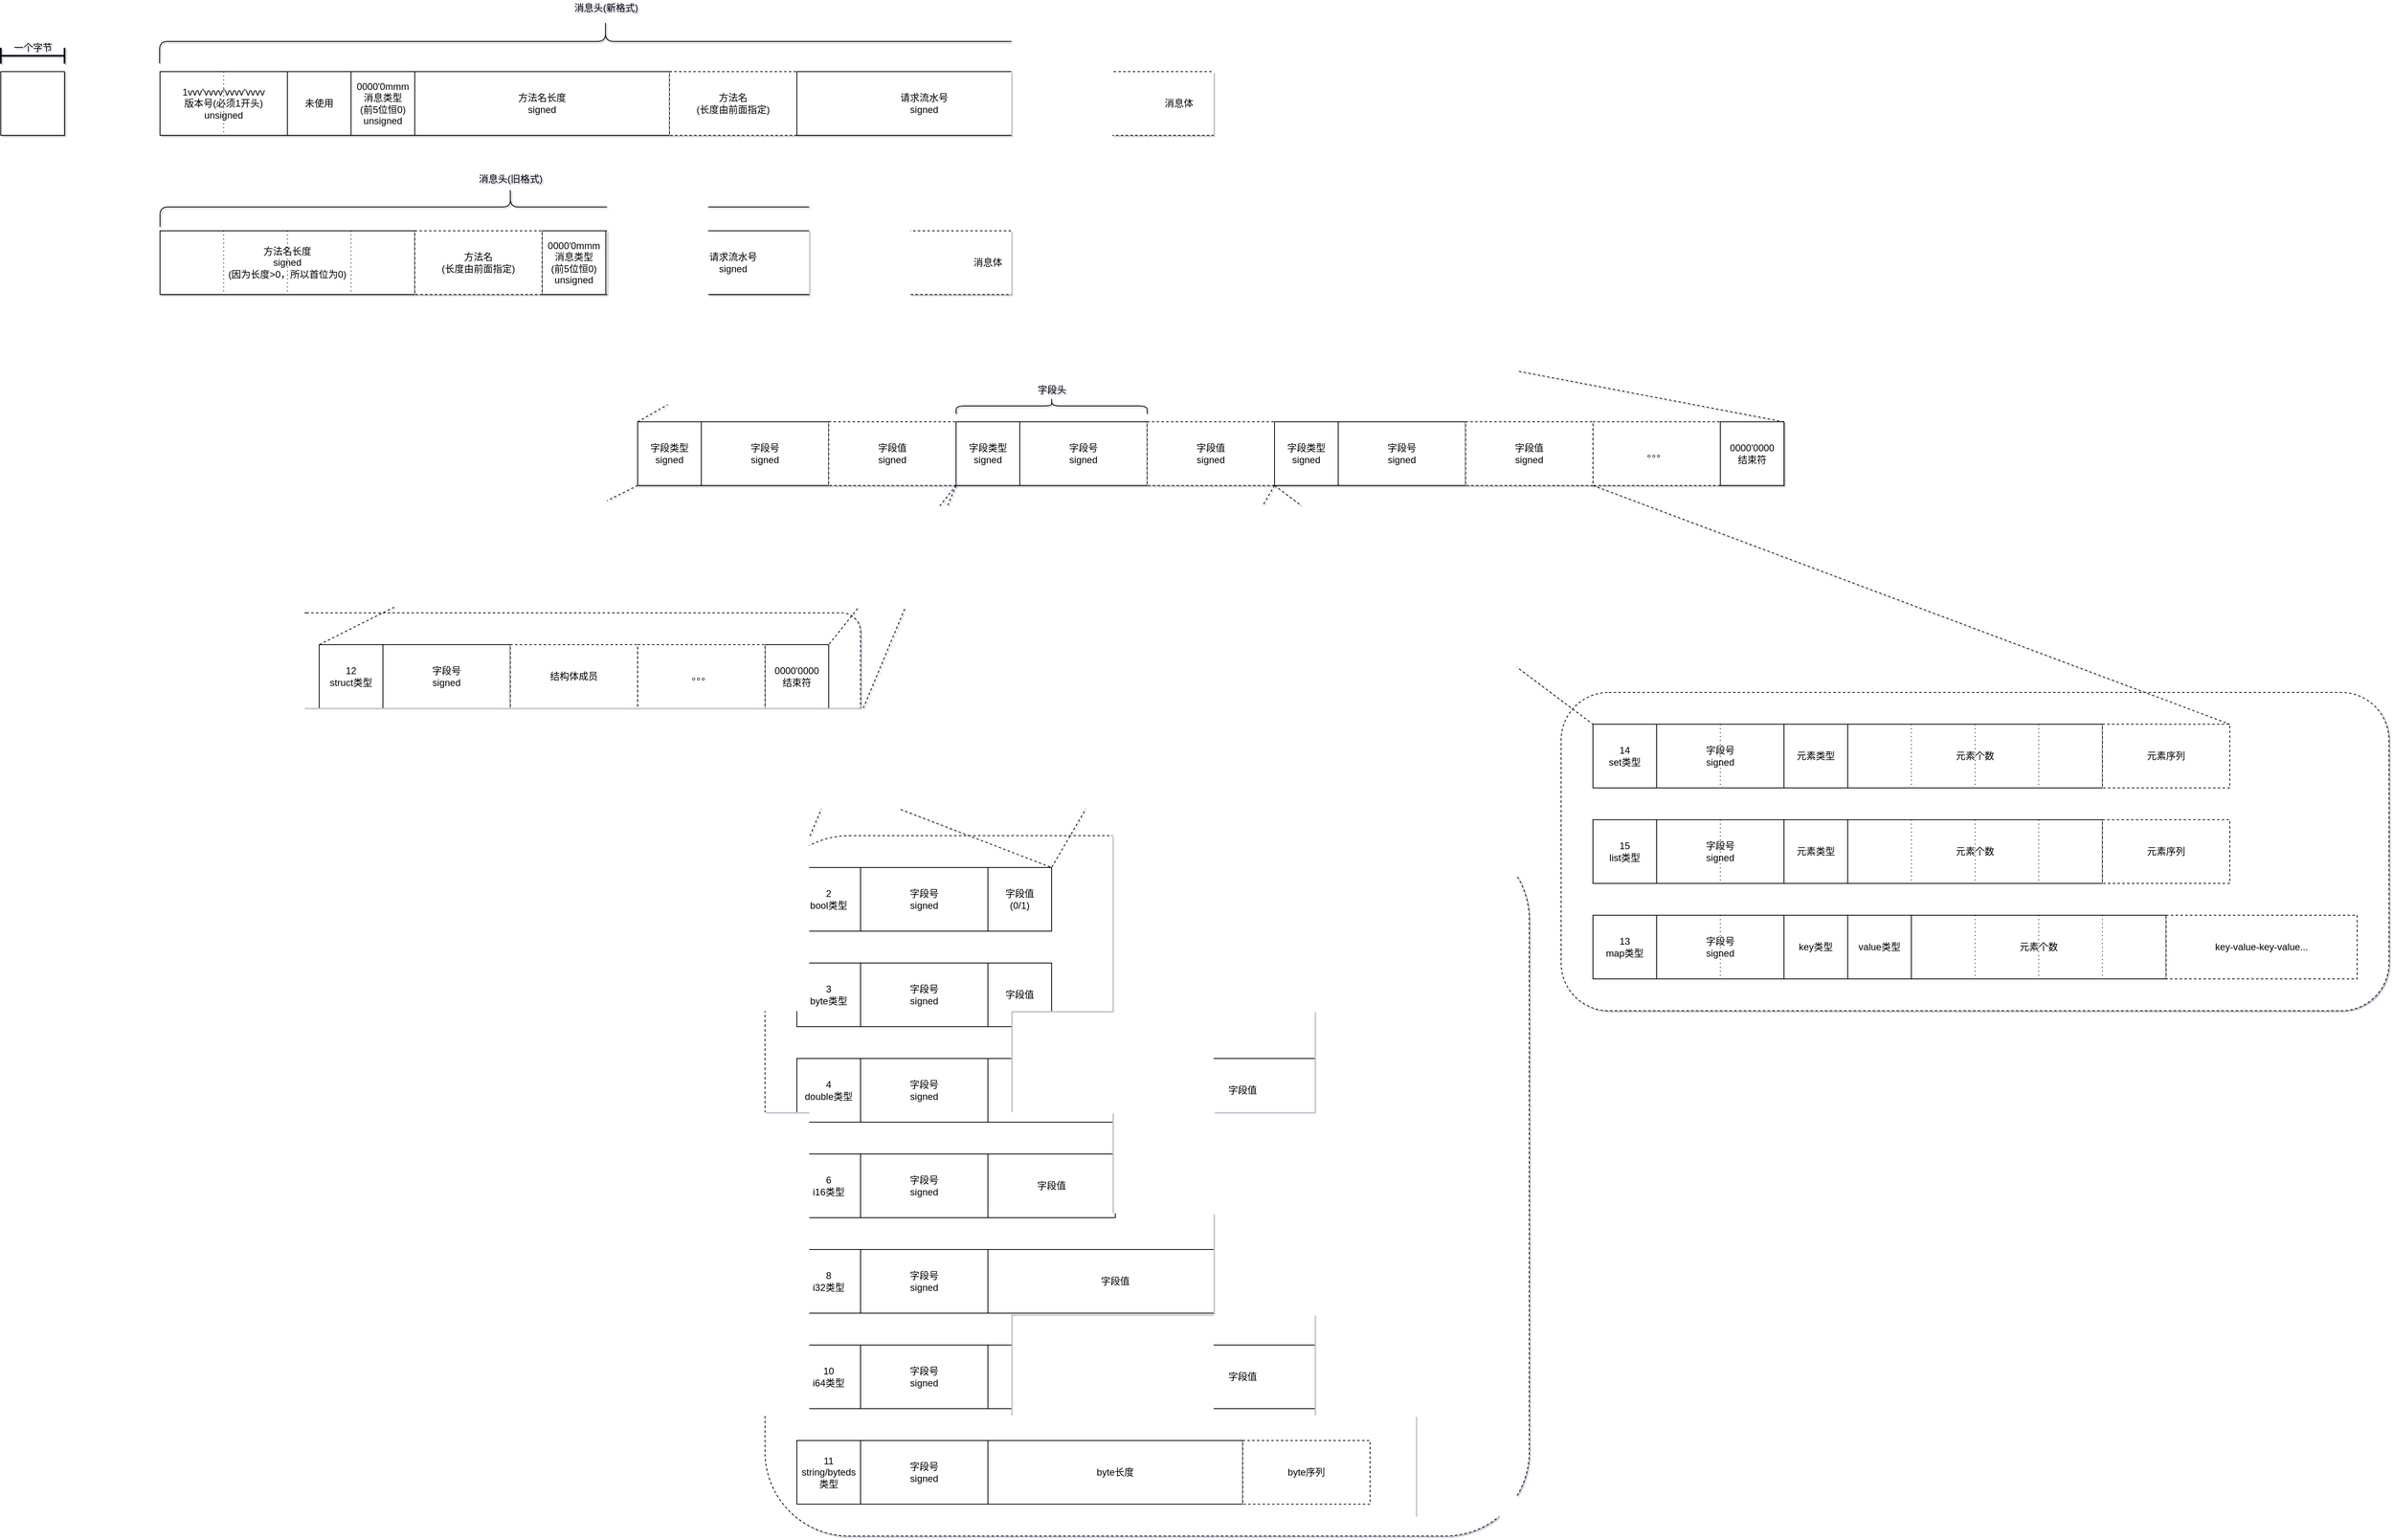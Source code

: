 <mxfile pages="3">
    <diagram id="7S_ipgP3L2nOeaBv1m-C" name="binary">
        <mxGraphModel dx="2083" dy="1453" grid="1" gridSize="10" guides="1" tooltips="1" connect="1" arrows="1" fold="1" page="1" pageScale="1" pageWidth="3300" pageHeight="2339" background="#ffffff" math="0" shadow="1">
            <root>
                <mxCell id="0"/>
                <mxCell id="1" parent="0"/>
                <mxCell id="NHaD6RDALh_VNcztd0zK-136" value="" style="rounded=1;whiteSpace=wrap;shadow=0;dashed=1;strokeWidth=1;html=1;fontSize=12;" parent="1" vertex="1">
                    <mxGeometry x="400" y="920" width="720" height="160" as="geometry"/>
                </mxCell>
                <mxCell id="NHaD6RDALh_VNcztd0zK-114" value="" style="rounded=1;whiteSpace=wrap;shadow=0;dashed=1;strokeWidth=1;html=1;fontSize=12;" parent="1" vertex="1">
                    <mxGeometry x="2000" y="1020" width="1040" height="400" as="geometry"/>
                </mxCell>
                <mxCell id="NHaD6RDALh_VNcztd0zK-82" value="" style="rounded=1;whiteSpace=wrap;shadow=0;dashed=1;strokeColor=#000000;strokeWidth=1;arcSize=12;absoluteArcSize=0;html=1;fontSize=12;" parent="1" vertex="1">
                    <mxGeometry x="1000" y="1200" width="960" height="880" as="geometry"/>
                </mxCell>
                <mxCell id="NHaD6RDALh_VNcztd0zK-1" value="1vvv'vvvv'vvvv'vvvv&lt;br style=&quot;font-size: 12px;&quot;&gt;版本号(必须1开头)&lt;br style=&quot;font-size: 12px;&quot;&gt;unsigned" style="rounded=0;whiteSpace=wrap;html=1;fontSize=12;shadow=0;" parent="1" vertex="1">
                    <mxGeometry x="240" y="240" width="160" height="80" as="geometry"/>
                </mxCell>
                <mxCell id="NHaD6RDALh_VNcztd0zK-3" value="未使用" style="rounded=0;whiteSpace=wrap;html=1;fontSize=12;shadow=0;" parent="1" vertex="1">
                    <mxGeometry x="400" y="240" width="80" height="80" as="geometry"/>
                </mxCell>
                <mxCell id="NHaD6RDALh_VNcztd0zK-9" value="0000'0mmm&lt;br style=&quot;font-size: 12px;&quot;&gt;消息类型&lt;br style=&quot;font-size: 12px;&quot;&gt;(前5位恒0)&lt;br style=&quot;font-size: 12px;&quot;&gt;unsigned" style="rounded=0;whiteSpace=wrap;html=1;fontSize=12;shadow=0;" parent="1" vertex="1">
                    <mxGeometry x="480" y="240" width="80" height="80" as="geometry"/>
                </mxCell>
                <mxCell id="NHaD6RDALh_VNcztd0zK-10" value="方法名长度&lt;br style=&quot;font-size: 12px;&quot;&gt;signed" style="rounded=0;whiteSpace=wrap;html=1;fontSize=12;shadow=0;" parent="1" vertex="1">
                    <mxGeometry x="560" y="240" width="320" height="80" as="geometry"/>
                </mxCell>
                <mxCell id="NHaD6RDALh_VNcztd0zK-14" value="方法名&lt;br style=&quot;font-size: 12px;&quot;&gt;(长度由前面指定)" style="rounded=0;whiteSpace=wrap;dashed=1;shadow=0;perimeterSpacing=0;strokeWidth=1;strokeColor=#000000;html=1;fontSize=12;" parent="1" vertex="1">
                    <mxGeometry x="880" y="240" width="160" height="80" as="geometry"/>
                </mxCell>
                <mxCell id="NHaD6RDALh_VNcztd0zK-19" value="消息体" style="rounded=0;whiteSpace=wrap;dashed=1;shadow=0;perimeterSpacing=0;strokeWidth=1;html=1;fontSize=12;" parent="1" vertex="1">
                    <mxGeometry x="1360" y="240" width="320" height="80" as="geometry"/>
                </mxCell>
                <mxCell id="NHaD6RDALh_VNcztd0zK-25" value="" style="shape=curlyBracket;whiteSpace=wrap;rounded=1;shadow=0;strokeWidth=1;rotation=90;html=1;fontSize=12;" parent="1" vertex="1">
                    <mxGeometry x="772" y="-358" width="55" height="1120" as="geometry"/>
                </mxCell>
                <mxCell id="NHaD6RDALh_VNcztd0zK-29" value="消息头(新格式)" style="text;align=center;verticalAlign=middle;resizable=0;points=[];autosize=1;html=1;fontSize=12;shadow=0;" parent="1" vertex="1">
                    <mxGeometry x="749.5" y="150" width="100" height="20" as="geometry"/>
                </mxCell>
                <mxCell id="NHaD6RDALh_VNcztd0zK-32" value="0000'0mmm&lt;br style=&quot;font-size: 12px;&quot;&gt;消息类型&lt;br style=&quot;font-size: 12px;&quot;&gt;(前5位恒0)&lt;br style=&quot;font-size: 12px;&quot;&gt;unsigned" style="rounded=0;whiteSpace=wrap;html=1;fontSize=12;shadow=0;" parent="1" vertex="1">
                    <mxGeometry x="720" y="440" width="80" height="80" as="geometry"/>
                </mxCell>
                <mxCell id="NHaD6RDALh_VNcztd0zK-33" value="方法名长度&lt;br style=&quot;font-size: 12px;&quot;&gt;signed&lt;br style=&quot;font-size: 12px;&quot;&gt;(因为长度&amp;gt;0，所以首位为0)" style="rounded=0;whiteSpace=wrap;html=1;fontSize=12;shadow=0;" parent="1" vertex="1">
                    <mxGeometry x="240" y="440" width="320" height="80" as="geometry"/>
                </mxCell>
                <mxCell id="NHaD6RDALh_VNcztd0zK-34" value="请求流水号&lt;br style=&quot;font-size: 12px;&quot;&gt;signed" style="rounded=0;whiteSpace=wrap;html=1;fontSize=12;imageAspect=1;shadow=0;" parent="1" vertex="1">
                    <mxGeometry x="800" y="440" width="320" height="80" as="geometry"/>
                </mxCell>
                <mxCell id="NHaD6RDALh_VNcztd0zK-35" value="方法名&lt;br style=&quot;font-size: 12px;&quot;&gt;(长度由前面指定)" style="rounded=0;whiteSpace=wrap;dashed=1;shadow=0;perimeterSpacing=0;strokeWidth=1;strokeColor=#000000;html=1;fontSize=12;" parent="1" vertex="1">
                    <mxGeometry x="560" y="440" width="160" height="80" as="geometry"/>
                </mxCell>
                <mxCell id="NHaD6RDALh_VNcztd0zK-36" value="消息体" style="rounded=0;whiteSpace=wrap;dashed=1;shadow=0;perimeterSpacing=0;strokeWidth=1;html=1;fontSize=12;" parent="1" vertex="1">
                    <mxGeometry x="1120" y="440" width="320" height="80" as="geometry"/>
                </mxCell>
                <mxCell id="NHaD6RDALh_VNcztd0zK-37" value="" style="shape=curlyBracket;whiteSpace=wrap;rounded=1;shadow=0;strokeWidth=1;rotation=90;html=1;fontSize=12;" parent="1" vertex="1">
                    <mxGeometry x="655" y="-30" width="50" height="880" as="geometry"/>
                </mxCell>
                <mxCell id="NHaD6RDALh_VNcztd0zK-38" value="消息头(旧格式)" style="text;align=center;verticalAlign=middle;resizable=0;points=[];autosize=1;html=1;fontSize=12;shadow=0;" parent="1" vertex="1">
                    <mxGeometry x="629.69" y="364.69" width="100" height="20" as="geometry"/>
                </mxCell>
                <mxCell id="NHaD6RDALh_VNcztd0zK-127" value="" style="edgeStyle=none;rounded=1;orthogonalLoop=1;jettySize=auto;exitX=0;exitY=1;exitDx=0;exitDy=0;entryX=0;entryY=0;entryDx=0;entryDy=0;dashed=1;startArrow=none;startFill=0;endArrow=none;endFill=0;html=1;fontSize=12;shadow=0;" parent="1" source="NHaD6RDALh_VNcztd0zK-39" target="NHaD6RDALh_VNcztd0zK-115" edge="1">
                    <mxGeometry relative="1" as="geometry"/>
                </mxCell>
                <mxCell id="NHaD6RDALh_VNcztd0zK-39" value="字段类型&lt;br style=&quot;font-size: 12px;&quot;&gt;signed" style="rounded=0;whiteSpace=wrap;html=1;fontSize=12;shadow=0;" parent="1" vertex="1">
                    <mxGeometry x="840" y="680" width="80" height="80" as="geometry"/>
                </mxCell>
                <mxCell id="NHaD6RDALh_VNcztd0zK-40" value="字段号&lt;br style=&quot;font-size: 12px;&quot;&gt;signed" style="rounded=0;whiteSpace=wrap;html=1;fontSize=12;shadow=0;" parent="1" vertex="1">
                    <mxGeometry x="920" y="680" width="160" height="80" as="geometry"/>
                </mxCell>
                <mxCell id="NHaD6RDALh_VNcztd0zK-128" value="" style="edgeStyle=none;rounded=1;orthogonalLoop=1;jettySize=auto;exitX=1;exitY=1;exitDx=0;exitDy=0;entryX=1;entryY=0;entryDx=0;entryDy=0;dashed=1;startArrow=none;startFill=0;endArrow=none;endFill=0;html=1;fontSize=12;shadow=0;" parent="1" source="NHaD6RDALh_VNcztd0zK-41" target="NHaD6RDALh_VNcztd0zK-126" edge="1">
                    <mxGeometry relative="1" as="geometry"/>
                </mxCell>
                <mxCell id="NHaD6RDALh_VNcztd0zK-41" value="字段值&lt;br style=&quot;font-size: 12px;&quot;&gt;signed" style="rounded=0;whiteSpace=wrap;dashed=1;html=1;fontSize=12;shadow=0;" parent="1" vertex="1">
                    <mxGeometry x="1080" y="680" width="160" height="80" as="geometry"/>
                </mxCell>
                <mxCell id="NHaD6RDALh_VNcztd0zK-129" value="" style="edgeStyle=none;rounded=1;orthogonalLoop=1;jettySize=auto;exitX=0;exitY=1;exitDx=0;exitDy=0;entryX=0;entryY=0;entryDx=0;entryDy=0;dashed=1;startArrow=none;startFill=0;endArrow=none;endFill=0;html=1;fontSize=12;shadow=0;" parent="1" source="NHaD6RDALh_VNcztd0zK-42" target="NHaD6RDALh_VNcztd0zK-54" edge="1">
                    <mxGeometry relative="1" as="geometry"/>
                </mxCell>
                <mxCell id="NHaD6RDALh_VNcztd0zK-42" value="字段类型&lt;br style=&quot;font-size: 12px;&quot;&gt;signed" style="rounded=0;whiteSpace=wrap;html=1;fontSize=12;shadow=0;" parent="1" vertex="1">
                    <mxGeometry x="1240" y="680" width="80" height="80" as="geometry"/>
                </mxCell>
                <mxCell id="NHaD6RDALh_VNcztd0zK-43" value="字段号&lt;br style=&quot;font-size: 12px;&quot;&gt;signed" style="rounded=0;whiteSpace=wrap;html=1;fontSize=12;shadow=0;" parent="1" vertex="1">
                    <mxGeometry x="1320" y="680" width="160" height="80" as="geometry"/>
                </mxCell>
                <mxCell id="NHaD6RDALh_VNcztd0zK-44" value="字段值&lt;br style=&quot;font-size: 12px;&quot;&gt;signed" style="rounded=0;whiteSpace=wrap;dashed=1;html=1;fontSize=12;shadow=0;" parent="1" vertex="1">
                    <mxGeometry x="1480" y="680" width="160" height="80" as="geometry"/>
                </mxCell>
                <mxCell id="NHaD6RDALh_VNcztd0zK-135" value="" style="edgeStyle=none;rounded=1;orthogonalLoop=1;jettySize=auto;exitX=0;exitY=1;exitDx=0;exitDy=0;entryX=1;entryY=0;entryDx=0;entryDy=0;dashed=1;startArrow=none;startFill=0;endArrow=none;endFill=0;html=1;fontSize=12;shadow=0;" parent="1" source="NHaD6RDALh_VNcztd0zK-45" target="NHaD6RDALh_VNcztd0zK-89" edge="1">
                    <mxGeometry relative="1" as="geometry"/>
                </mxCell>
                <mxCell id="NHaD6RDALh_VNcztd0zK-45" value="。。。" style="rounded=0;whiteSpace=wrap;dashed=1;html=1;fontSize=12;shadow=0;" parent="1" vertex="1">
                    <mxGeometry x="2040" y="680" width="160" height="80" as="geometry"/>
                </mxCell>
                <mxCell id="NHaD6RDALh_VNcztd0zK-46" value="" style="endArrow=none;entryX=0;entryY=1;entryDx=0;entryDy=0;exitX=0;exitY=0;exitDx=0;exitDy=0;dashed=1;html=1;fontSize=12;shadow=0;" parent="1" source="NHaD6RDALh_VNcztd0zK-39" target="NHaD6RDALh_VNcztd0zK-36" edge="1">
                    <mxGeometry width="50" height="50" relative="1" as="geometry">
                        <mxPoint x="240" y="670" as="sourcePoint"/>
                        <mxPoint x="290" y="780" as="targetPoint"/>
                    </mxGeometry>
                </mxCell>
                <mxCell id="NHaD6RDALh_VNcztd0zK-48" value="" style="endArrow=none;entryX=1;entryY=1;entryDx=0;entryDy=0;dashed=1;rounded=1;exitX=1;exitY=0;exitDx=0;exitDy=0;html=1;fontSize=12;shadow=0;" parent="1" source="NHaD6RDALh_VNcztd0zK-52" target="NHaD6RDALh_VNcztd0zK-36" edge="1">
                    <mxGeometry width="50" height="50" relative="1" as="geometry">
                        <mxPoint x="1340" y="680" as="sourcePoint"/>
                        <mxPoint x="290" y="850" as="targetPoint"/>
                    </mxGeometry>
                </mxCell>
                <mxCell id="NHaD6RDALh_VNcztd0zK-52" value="0000'0000&lt;br style=&quot;font-size: 12px;&quot;&gt;结束符" style="rounded=0;whiteSpace=wrap;html=1;fontSize=12;shadow=0;" parent="1" vertex="1">
                    <mxGeometry x="2200" y="680" width="80" height="80" as="geometry"/>
                </mxCell>
                <mxCell id="NHaD6RDALh_VNcztd0zK-54" value="2&lt;br style=&quot;font-size: 12px;&quot;&gt;bool类型" style="rounded=0;whiteSpace=wrap;html=1;fontSize=12;shadow=0;" parent="1" vertex="1">
                    <mxGeometry x="1040" y="1240" width="80" height="80" as="geometry"/>
                </mxCell>
                <mxCell id="NHaD6RDALh_VNcztd0zK-55" value="字段号&lt;br style=&quot;font-size: 12px;&quot;&gt;signed" style="rounded=0;whiteSpace=wrap;html=1;fontSize=12;shadow=0;" parent="1" vertex="1">
                    <mxGeometry x="1120" y="1240" width="160" height="80" as="geometry"/>
                </mxCell>
                <mxCell id="NHaD6RDALh_VNcztd0zK-56" value="字段值&lt;br style=&quot;font-size: 12px;&quot;&gt;(0/1)" style="rounded=0;whiteSpace=wrap;strokeColor=#000000;html=1;fontSize=12;shadow=0;" parent="1" vertex="1">
                    <mxGeometry x="1280" y="1240" width="80" height="80" as="geometry"/>
                </mxCell>
                <mxCell id="NHaD6RDALh_VNcztd0zK-57" value="11&lt;br style=&quot;font-size: 12px;&quot;&gt;string/byteds类型" style="rounded=0;whiteSpace=wrap;html=1;fontSize=12;shadow=0;" parent="1" vertex="1">
                    <mxGeometry x="1040" y="1960" width="80" height="80" as="geometry"/>
                </mxCell>
                <mxCell id="NHaD6RDALh_VNcztd0zK-58" value="字段号&lt;br style=&quot;font-size: 12px;&quot;&gt;signed" style="rounded=0;whiteSpace=wrap;html=1;fontSize=12;shadow=0;" parent="1" vertex="1">
                    <mxGeometry x="1120" y="1960" width="160" height="80" as="geometry"/>
                </mxCell>
                <mxCell id="NHaD6RDALh_VNcztd0zK-59" value="byte长度" style="rounded=0;whiteSpace=wrap;strokeColor=#000000;html=1;fontSize=12;shadow=0;" parent="1" vertex="1">
                    <mxGeometry x="1280" y="1960" width="320" height="80" as="geometry"/>
                </mxCell>
                <mxCell id="NHaD6RDALh_VNcztd0zK-60" value="byte序列" style="rounded=0;whiteSpace=wrap;strokeColor=#000000;dashed=1;html=1;fontSize=12;fillOpacity=100;shadow=0;" parent="1" vertex="1">
                    <mxGeometry x="1600" y="1960" width="160" height="80" as="geometry"/>
                </mxCell>
                <mxCell id="NHaD6RDALh_VNcztd0zK-61" value="3&lt;br style=&quot;font-size: 12px;&quot;&gt;byte类型" style="rounded=0;whiteSpace=wrap;html=1;fontSize=12;shadow=0;" parent="1" vertex="1">
                    <mxGeometry x="1040" y="1360" width="80" height="80" as="geometry"/>
                </mxCell>
                <mxCell id="NHaD6RDALh_VNcztd0zK-62" value="字段号&lt;br style=&quot;font-size: 12px;&quot;&gt;signed" style="rounded=0;whiteSpace=wrap;html=1;fontSize=12;shadow=0;" parent="1" vertex="1">
                    <mxGeometry x="1120" y="1360" width="160" height="80" as="geometry"/>
                </mxCell>
                <mxCell id="NHaD6RDALh_VNcztd0zK-63" value="字段值" style="rounded=0;whiteSpace=wrap;strokeColor=#000000;html=1;fontSize=12;shadow=0;" parent="1" vertex="1">
                    <mxGeometry x="1280" y="1360" width="80" height="80" as="geometry"/>
                </mxCell>
                <mxCell id="NHaD6RDALh_VNcztd0zK-64" value="6&lt;br style=&quot;font-size: 12px;&quot;&gt;i16类型" style="rounded=0;whiteSpace=wrap;html=1;fontSize=12;shadow=0;" parent="1" vertex="1">
                    <mxGeometry x="1040" y="1600" width="80" height="80" as="geometry"/>
                </mxCell>
                <mxCell id="NHaD6RDALh_VNcztd0zK-65" value="字段号&lt;br style=&quot;font-size: 12px;&quot;&gt;signed" style="rounded=0;whiteSpace=wrap;html=1;fontSize=12;shadow=0;" parent="1" vertex="1">
                    <mxGeometry x="1120" y="1600" width="160" height="80" as="geometry"/>
                </mxCell>
                <mxCell id="NHaD6RDALh_VNcztd0zK-66" value="字段值" style="rounded=0;whiteSpace=wrap;strokeColor=#000000;html=1;fontSize=12;shadow=0;" parent="1" vertex="1">
                    <mxGeometry x="1280" y="1600" width="160" height="80" as="geometry"/>
                </mxCell>
                <mxCell id="NHaD6RDALh_VNcztd0zK-67" value="8&lt;br style=&quot;font-size: 12px;&quot;&gt;i32类型" style="rounded=0;whiteSpace=wrap;html=1;fontSize=12;shadow=0;" parent="1" vertex="1">
                    <mxGeometry x="1040" y="1720" width="80" height="80" as="geometry"/>
                </mxCell>
                <mxCell id="NHaD6RDALh_VNcztd0zK-68" value="字段号&lt;br style=&quot;font-size: 12px;&quot;&gt;signed" style="rounded=0;whiteSpace=wrap;html=1;fontSize=12;shadow=0;" parent="1" vertex="1">
                    <mxGeometry x="1120" y="1720" width="160" height="80" as="geometry"/>
                </mxCell>
                <mxCell id="NHaD6RDALh_VNcztd0zK-69" value="字段值" style="rounded=0;whiteSpace=wrap;strokeColor=#000000;html=1;fontSize=12;shadow=0;" parent="1" vertex="1">
                    <mxGeometry x="1280" y="1720" width="320" height="80" as="geometry"/>
                </mxCell>
                <mxCell id="NHaD6RDALh_VNcztd0zK-73" value="10&lt;br style=&quot;font-size: 12px;&quot;&gt;i64类型" style="rounded=0;whiteSpace=wrap;html=1;fontSize=12;shadow=0;" parent="1" vertex="1">
                    <mxGeometry x="1040" y="1840" width="80" height="80" as="geometry"/>
                </mxCell>
                <mxCell id="NHaD6RDALh_VNcztd0zK-74" value="字段号&lt;br style=&quot;font-size: 12px;&quot;&gt;signed" style="rounded=0;whiteSpace=wrap;html=1;fontSize=12;shadow=0;" parent="1" vertex="1">
                    <mxGeometry x="1120" y="1840" width="160" height="80" as="geometry"/>
                </mxCell>
                <mxCell id="NHaD6RDALh_VNcztd0zK-75" value="字段值" style="rounded=0;whiteSpace=wrap;strokeColor=#000000;html=1;fontSize=12;imageWidth=24;arcSize=12;absoluteArcSize=0;connectable=1;allowArrows=1;collapsible=0;shadow=0;" parent="1" vertex="1">
                    <mxGeometry x="1280" y="1840" width="640" height="80" as="geometry"/>
                </mxCell>
                <mxCell id="NHaD6RDALh_VNcztd0zK-79" value="4&lt;br style=&quot;font-size: 12px;&quot;&gt;double类型" style="rounded=0;whiteSpace=wrap;html=1;fontSize=12;shadow=0;" parent="1" vertex="1">
                    <mxGeometry x="1040" y="1480" width="80" height="80" as="geometry"/>
                </mxCell>
                <mxCell id="NHaD6RDALh_VNcztd0zK-80" value="字段号&lt;br style=&quot;font-size: 12px;&quot;&gt;signed" style="rounded=0;whiteSpace=wrap;html=1;fontSize=12;shadow=0;" parent="1" vertex="1">
                    <mxGeometry x="1120" y="1480" width="160" height="80" as="geometry"/>
                </mxCell>
                <mxCell id="NHaD6RDALh_VNcztd0zK-81" value="字段值" style="rounded=0;whiteSpace=wrap;strokeColor=#000000;html=1;fontSize=12;autosize=0;fixDash=0;container=0;resizeWidth=0;treeFolding=0;treeMoving=0;perimeter=rectanglePerimeter;snapToPoint=0;portConstraintRotation=0;noLabel=0;overflow=visible;comic=0;glass=0;shadow=0;" parent="1" vertex="1">
                    <mxGeometry x="1280" y="1480" width="640" height="80" as="geometry">
                        <mxRectangle x="1280" y="1480" width="70" height="20" as="alternateBounds"/>
                    </mxGeometry>
                </mxCell>
                <mxCell id="NHaD6RDALh_VNcztd0zK-86" value="14&lt;br style=&quot;font-size: 12px;&quot;&gt;set类型" style="rounded=0;whiteSpace=wrap;html=1;fontSize=12;shadow=0;" parent="1" vertex="1">
                    <mxGeometry x="2040" y="1060" width="80" height="80" as="geometry"/>
                </mxCell>
                <mxCell id="NHaD6RDALh_VNcztd0zK-87" value="字段号&lt;br style=&quot;font-size: 12px;&quot;&gt;signed" style="rounded=0;whiteSpace=wrap;html=1;fontSize=12;shadow=0;" parent="1" vertex="1">
                    <mxGeometry x="2120" y="1060" width="160" height="80" as="geometry"/>
                </mxCell>
                <mxCell id="NHaD6RDALh_VNcztd0zK-88" value="元素个数" style="rounded=0;whiteSpace=wrap;strokeColor=#000000;html=1;fontSize=12;shadow=0;" parent="1" vertex="1">
                    <mxGeometry x="2360" y="1060" width="320" height="80" as="geometry"/>
                </mxCell>
                <mxCell id="NHaD6RDALh_VNcztd0zK-89" value="元素序列" style="rounded=0;whiteSpace=wrap;strokeColor=#000000;dashed=1;html=1;fontSize=12;shadow=0;" parent="1" vertex="1">
                    <mxGeometry x="2680" y="1060" width="160" height="80" as="geometry"/>
                </mxCell>
                <mxCell id="NHaD6RDALh_VNcztd0zK-97" value="元素类型" style="rounded=0;whiteSpace=wrap;html=1;fontSize=12;shadow=0;" parent="1" vertex="1">
                    <mxGeometry x="2280" y="1060" width="80" height="80" as="geometry"/>
                </mxCell>
                <mxCell id="NHaD6RDALh_VNcztd0zK-98" value="15&lt;br style=&quot;font-size: 12px;&quot;&gt;list类型" style="rounded=0;whiteSpace=wrap;html=1;fontSize=12;shadow=0;" parent="1" vertex="1">
                    <mxGeometry x="2040" y="1180" width="80" height="80" as="geometry"/>
                </mxCell>
                <mxCell id="NHaD6RDALh_VNcztd0zK-99" value="字段号&lt;br style=&quot;font-size: 12px;&quot;&gt;signed" style="rounded=0;whiteSpace=wrap;html=1;fontSize=12;shadow=0;" parent="1" vertex="1">
                    <mxGeometry x="2120" y="1180" width="160" height="80" as="geometry"/>
                </mxCell>
                <mxCell id="NHaD6RDALh_VNcztd0zK-100" value="元素个数" style="rounded=0;whiteSpace=wrap;strokeColor=#000000;html=1;fontSize=12;shadow=0;" parent="1" vertex="1">
                    <mxGeometry x="2360" y="1180" width="320" height="80" as="geometry"/>
                </mxCell>
                <mxCell id="NHaD6RDALh_VNcztd0zK-101" value="元素序列" style="rounded=0;whiteSpace=wrap;strokeColor=#000000;dashed=1;html=1;fontSize=12;shadow=0;" parent="1" vertex="1">
                    <mxGeometry x="2680" y="1180" width="160" height="80" as="geometry"/>
                </mxCell>
                <mxCell id="NHaD6RDALh_VNcztd0zK-102" value="元素类型" style="rounded=0;whiteSpace=wrap;html=1;fontSize=12;shadow=0;" parent="1" vertex="1">
                    <mxGeometry x="2280" y="1180" width="80" height="80" as="geometry"/>
                </mxCell>
                <mxCell id="NHaD6RDALh_VNcztd0zK-103" value="13&lt;br style=&quot;font-size: 12px;&quot;&gt;map类型" style="rounded=0;whiteSpace=wrap;html=1;fontSize=12;shadow=0;" parent="1" vertex="1">
                    <mxGeometry x="2040" y="1300" width="80" height="80" as="geometry"/>
                </mxCell>
                <mxCell id="NHaD6RDALh_VNcztd0zK-104" value="字段号&lt;br style=&quot;font-size: 12px;&quot;&gt;signed" style="rounded=0;whiteSpace=wrap;html=1;fontSize=12;shadow=0;" parent="1" vertex="1">
                    <mxGeometry x="2120" y="1300" width="160" height="80" as="geometry"/>
                </mxCell>
                <mxCell id="NHaD6RDALh_VNcztd0zK-105" value="元素个数" style="rounded=0;whiteSpace=wrap;strokeColor=#000000;html=1;fontSize=12;shadow=0;" parent="1" vertex="1">
                    <mxGeometry x="2440" y="1300" width="320" height="80" as="geometry"/>
                </mxCell>
                <mxCell id="NHaD6RDALh_VNcztd0zK-106" value="key-value-key-value..." style="rounded=0;whiteSpace=wrap;strokeColor=#000000;dashed=1;html=1;fontSize=12;shadow=0;" parent="1" vertex="1">
                    <mxGeometry x="2760" y="1300" width="240" height="80" as="geometry"/>
                </mxCell>
                <mxCell id="NHaD6RDALh_VNcztd0zK-107" value="key类型" style="rounded=0;whiteSpace=wrap;html=1;fontSize=12;shadow=0;" parent="1" vertex="1">
                    <mxGeometry x="2280" y="1300" width="80" height="80" as="geometry"/>
                </mxCell>
                <mxCell id="NHaD6RDALh_VNcztd0zK-108" value="value类型" style="rounded=0;whiteSpace=wrap;html=1;fontSize=12;shadow=0;" parent="1" vertex="1">
                    <mxGeometry x="2360" y="1300" width="80" height="80" as="geometry"/>
                </mxCell>
                <mxCell id="NHaD6RDALh_VNcztd0zK-115" value="12&lt;br style=&quot;font-size: 12px;&quot;&gt;struct类型" style="rounded=0;whiteSpace=wrap;html=1;fontSize=12;shadow=0;" parent="1" vertex="1">
                    <mxGeometry x="440" y="960" width="80" height="80" as="geometry"/>
                </mxCell>
                <mxCell id="NHaD6RDALh_VNcztd0zK-116" value="字段号&lt;br style=&quot;font-size: 12px;&quot;&gt;signed" style="rounded=0;whiteSpace=wrap;html=1;fontSize=12;shadow=0;" parent="1" vertex="1">
                    <mxGeometry x="520" y="960" width="160" height="80" as="geometry"/>
                </mxCell>
                <mxCell id="NHaD6RDALh_VNcztd0zK-132" value="" style="edgeStyle=none;rounded=1;orthogonalLoop=1;jettySize=auto;exitX=0;exitY=1;exitDx=0;exitDy=0;entryX=0;entryY=0;entryDx=0;entryDy=0;dashed=1;startArrow=none;startFill=0;endArrow=none;endFill=0;html=1;fontSize=12;shadow=0;" parent="1" source="NHaD6RDALh_VNcztd0zK-118" target="NHaD6RDALh_VNcztd0zK-54" edge="1">
                    <mxGeometry relative="1" as="geometry"/>
                </mxCell>
                <mxCell id="NHaD6RDALh_VNcztd0zK-118" value="结构体成员" style="rounded=0;whiteSpace=wrap;strokeColor=#000000;dashed=1;html=1;fontSize=12;shadow=0;" parent="1" vertex="1">
                    <mxGeometry x="680" y="960" width="160" height="80" as="geometry"/>
                </mxCell>
                <mxCell id="NHaD6RDALh_VNcztd0zK-130" value="" style="edgeStyle=none;rounded=1;orthogonalLoop=1;jettySize=auto;exitX=0;exitY=1;exitDx=0;exitDy=0;entryX=1;entryY=0;entryDx=0;entryDy=0;dashed=1;startArrow=none;startFill=0;endArrow=none;endFill=0;html=1;fontSize=12;shadow=0;" parent="1" source="NHaD6RDALh_VNcztd0zK-121" target="NHaD6RDALh_VNcztd0zK-56" edge="1">
                    <mxGeometry relative="1" as="geometry"/>
                </mxCell>
                <mxCell id="NHaD6RDALh_VNcztd0zK-134" value="" style="edgeStyle=none;rounded=1;orthogonalLoop=1;jettySize=auto;exitX=0;exitY=1;exitDx=0;exitDy=0;entryX=0;entryY=0;entryDx=0;entryDy=0;dashed=1;startArrow=none;startFill=0;endArrow=none;endFill=0;html=1;fontSize=12;shadow=0;" parent="1" source="NHaD6RDALh_VNcztd0zK-121" target="NHaD6RDALh_VNcztd0zK-86" edge="1">
                    <mxGeometry relative="1" as="geometry"/>
                </mxCell>
                <mxCell id="NHaD6RDALh_VNcztd0zK-121" value="字段类型&lt;br style=&quot;font-size: 12px;&quot;&gt;signed" style="rounded=0;whiteSpace=wrap;html=1;fontSize=12;shadow=0;" parent="1" vertex="1">
                    <mxGeometry x="1640" y="680" width="80" height="80" as="geometry"/>
                </mxCell>
                <mxCell id="NHaD6RDALh_VNcztd0zK-122" value="字段号&lt;br style=&quot;font-size: 12px;&quot;&gt;signed" style="rounded=0;whiteSpace=wrap;html=1;fontSize=12;shadow=0;" parent="1" vertex="1">
                    <mxGeometry x="1720" y="680" width="160" height="80" as="geometry"/>
                </mxCell>
                <mxCell id="NHaD6RDALh_VNcztd0zK-123" value="字段值&lt;br style=&quot;font-size: 12px;&quot;&gt;signed" style="rounded=0;whiteSpace=wrap;dashed=1;html=1;fontSize=12;shadow=0;" parent="1" vertex="1">
                    <mxGeometry x="1880" y="680" width="160" height="80" as="geometry"/>
                </mxCell>
                <mxCell id="NHaD6RDALh_VNcztd0zK-126" value="0000'0000&lt;br style=&quot;font-size: 12px;&quot;&gt;结束符" style="rounded=0;whiteSpace=wrap;html=1;fontSize=12;shadow=0;" parent="1" vertex="1">
                    <mxGeometry x="1000" y="960" width="80" height="80" as="geometry"/>
                </mxCell>
                <mxCell id="NHaD6RDALh_VNcztd0zK-133" value="" style="edgeStyle=none;rounded=1;orthogonalLoop=1;jettySize=auto;exitX=0;exitY=1;exitDx=0;exitDy=0;entryX=1;entryY=0;entryDx=0;entryDy=0;dashed=1;startArrow=none;startFill=0;endArrow=none;endFill=0;html=1;fontSize=12;shadow=0;" parent="1" source="NHaD6RDALh_VNcztd0zK-131" target="NHaD6RDALh_VNcztd0zK-56" edge="1">
                    <mxGeometry relative="1" as="geometry"/>
                </mxCell>
                <mxCell id="NHaD6RDALh_VNcztd0zK-131" value="。。。" style="rounded=0;whiteSpace=wrap;strokeColor=#000000;dashed=1;html=1;fontSize=12;shadow=0;" parent="1" vertex="1">
                    <mxGeometry x="840" y="960" width="160" height="80" as="geometry"/>
                </mxCell>
                <mxCell id="9fVc3Cmg6TPGlVB7XZRL-1" value="" style="shape=curlyBracket;whiteSpace=wrap;rounded=1;rotation=90;html=1;fontSize=12;shadow=0;" parent="1" vertex="1">
                    <mxGeometry x="1350" y="540" width="20" height="240" as="geometry"/>
                </mxCell>
                <mxCell id="9fVc3Cmg6TPGlVB7XZRL-2" value="字段头" style="text;align=center;verticalAlign=middle;resizable=0;points=[];autosize=1;html=1;fontSize=12;shadow=0;" parent="1" vertex="1">
                    <mxGeometry x="1335" y="630" width="50" height="20" as="geometry"/>
                </mxCell>
                <mxCell id="NHaD6RDALh_VNcztd0zK-12" value="请求流水号&lt;br style=&quot;font-size: 12px;&quot;&gt;signed" style="rounded=0;labelBorderColor=none;whiteSpace=wrap;html=1;fontSize=12;shadow=0;" parent="1" vertex="1">
                    <mxGeometry x="1040" y="240" width="320" height="80" as="geometry"/>
                </mxCell>
                <mxCell id="_LidklIfJn0TV6F0B61K-1" value="" style="rounded=0;whiteSpace=wrap;html=1;fontSize=12;shadow=0;" parent="1" vertex="1">
                    <mxGeometry x="40" y="240" width="80" height="80" as="geometry"/>
                </mxCell>
                <mxCell id="_LidklIfJn0TV6F0B61K-3" value="" style="shape=crossbar;whiteSpace=wrap;html=1;rounded=1;shadow=0;strokeColor=#000000;fontSize=12;gradientColor=none;strokeWidth=2;" parent="1" vertex="1">
                    <mxGeometry x="40" y="210" width="80" height="20" as="geometry"/>
                </mxCell>
                <mxCell id="_LidklIfJn0TV6F0B61K-8" value="一个字节" style="text;html=1;align=center;verticalAlign=middle;resizable=0;points=[];autosize=1;fontSize=12;shadow=0;" parent="1" vertex="1">
                    <mxGeometry x="50" y="200" width="60" height="20" as="geometry"/>
                </mxCell>
                <mxCell id="_--w5Lby2guUhPuDhLz6-1" style="edgeStyle=none;rounded=0;orthogonalLoop=1;jettySize=auto;html=1;exitX=0.25;exitY=0;exitDx=0;exitDy=0;entryX=0.25;entryY=1;entryDx=0;entryDy=0;dashed=1;endArrow=none;endFill=0;fontSize=12;dashPattern=1 4;shadow=0;" parent="1" source="NHaD6RDALh_VNcztd0zK-10" target="NHaD6RDALh_VNcztd0zK-10" edge="1">
                    <mxGeometry relative="1" as="geometry"/>
                </mxCell>
                <mxCell id="_--w5Lby2guUhPuDhLz6-2" style="edgeStyle=none;rounded=0;orthogonalLoop=1;jettySize=auto;html=1;exitX=0.5;exitY=0;exitDx=0;exitDy=0;entryX=0.5;entryY=1;entryDx=0;entryDy=0;dashed=1;endArrow=none;endFill=0;fontSize=12;dashPattern=1 4;shadow=0;" parent="1" source="NHaD6RDALh_VNcztd0zK-10" target="NHaD6RDALh_VNcztd0zK-10" edge="1">
                    <mxGeometry relative="1" as="geometry"/>
                </mxCell>
                <mxCell id="_--w5Lby2guUhPuDhLz6-3" style="edgeStyle=none;rounded=0;orthogonalLoop=1;jettySize=auto;html=1;exitX=0.75;exitY=0;exitDx=0;exitDy=0;entryX=0.75;entryY=1;entryDx=0;entryDy=0;dashed=1;endArrow=none;endFill=0;fontSize=12;dashPattern=1 4;shadow=0;" parent="1" source="NHaD6RDALh_VNcztd0zK-10" target="NHaD6RDALh_VNcztd0zK-10" edge="1">
                    <mxGeometry relative="1" as="geometry"/>
                </mxCell>
                <mxCell id="_--w5Lby2guUhPuDhLz6-4" style="edgeStyle=none;rounded=0;orthogonalLoop=1;jettySize=auto;html=1;exitX=0.25;exitY=0;exitDx=0;exitDy=0;entryX=0.25;entryY=1;entryDx=0;entryDy=0;dashed=1;dashPattern=1 4;endArrow=none;endFill=0;fontSize=12;shadow=0;" parent="1" source="NHaD6RDALh_VNcztd0zK-12" target="NHaD6RDALh_VNcztd0zK-12" edge="1">
                    <mxGeometry relative="1" as="geometry"/>
                </mxCell>
                <mxCell id="_--w5Lby2guUhPuDhLz6-5" style="edgeStyle=none;rounded=0;orthogonalLoop=1;jettySize=auto;html=1;exitX=0.5;exitY=0;exitDx=0;exitDy=0;entryX=0.5;entryY=1;entryDx=0;entryDy=0;dashed=1;dashPattern=1 4;endArrow=none;endFill=0;fontSize=12;shadow=0;" parent="1" source="NHaD6RDALh_VNcztd0zK-12" target="NHaD6RDALh_VNcztd0zK-12" edge="1">
                    <mxGeometry relative="1" as="geometry"/>
                </mxCell>
                <mxCell id="_--w5Lby2guUhPuDhLz6-6" style="edgeStyle=none;rounded=0;orthogonalLoop=1;jettySize=auto;html=1;exitX=0.75;exitY=0;exitDx=0;exitDy=0;entryX=0.75;entryY=1;entryDx=0;entryDy=0;dashed=1;dashPattern=1 4;endArrow=none;endFill=0;fontSize=12;shadow=0;" parent="1" source="NHaD6RDALh_VNcztd0zK-12" target="NHaD6RDALh_VNcztd0zK-12" edge="1">
                    <mxGeometry relative="1" as="geometry"/>
                </mxCell>
                <mxCell id="_--w5Lby2guUhPuDhLz6-7" style="edgeStyle=none;rounded=0;orthogonalLoop=1;jettySize=auto;html=1;exitX=0.5;exitY=0;exitDx=0;exitDy=0;entryX=0.5;entryY=1;entryDx=0;entryDy=0;dashed=1;dashPattern=1 4;endArrow=none;endFill=0;fontSize=12;shadow=0;" parent="1" source="NHaD6RDALh_VNcztd0zK-1" target="NHaD6RDALh_VNcztd0zK-1" edge="1">
                    <mxGeometry relative="1" as="geometry"/>
                </mxCell>
                <mxCell id="_--w5Lby2guUhPuDhLz6-8" style="edgeStyle=none;rounded=0;orthogonalLoop=1;jettySize=auto;html=1;exitX=0.25;exitY=0;exitDx=0;exitDy=0;entryX=0.25;entryY=1;entryDx=0;entryDy=0;dashed=1;dashPattern=1 4;endArrow=none;endFill=0;fontSize=12;shadow=0;" parent="1" source="NHaD6RDALh_VNcztd0zK-33" target="NHaD6RDALh_VNcztd0zK-33" edge="1">
                    <mxGeometry relative="1" as="geometry"/>
                </mxCell>
                <mxCell id="_--w5Lby2guUhPuDhLz6-9" style="edgeStyle=none;rounded=0;orthogonalLoop=1;jettySize=auto;html=1;exitX=0.5;exitY=0;exitDx=0;exitDy=0;entryX=0.5;entryY=1;entryDx=0;entryDy=0;dashed=1;dashPattern=1 4;endArrow=none;endFill=0;fontSize=12;shadow=0;" parent="1" source="NHaD6RDALh_VNcztd0zK-33" target="NHaD6RDALh_VNcztd0zK-33" edge="1">
                    <mxGeometry relative="1" as="geometry"/>
                </mxCell>
                <mxCell id="_--w5Lby2guUhPuDhLz6-10" style="edgeStyle=none;rounded=0;orthogonalLoop=1;jettySize=auto;html=1;exitX=0.75;exitY=0;exitDx=0;exitDy=0;entryX=0.75;entryY=1;entryDx=0;entryDy=0;dashed=1;dashPattern=1 4;endArrow=none;endFill=0;fontSize=12;shadow=0;" parent="1" source="NHaD6RDALh_VNcztd0zK-33" target="NHaD6RDALh_VNcztd0zK-33" edge="1">
                    <mxGeometry relative="1" as="geometry"/>
                </mxCell>
                <mxCell id="_--w5Lby2guUhPuDhLz6-11" style="edgeStyle=none;rounded=0;orthogonalLoop=1;jettySize=auto;html=1;exitX=0.25;exitY=0;exitDx=0;exitDy=0;entryX=0.25;entryY=1;entryDx=0;entryDy=0;dashed=1;dashPattern=1 4;endArrow=none;endFill=0;fontSize=12;shadow=0;" parent="1" source="NHaD6RDALh_VNcztd0zK-34" target="NHaD6RDALh_VNcztd0zK-34" edge="1">
                    <mxGeometry relative="1" as="geometry"/>
                </mxCell>
                <mxCell id="_--w5Lby2guUhPuDhLz6-12" style="edgeStyle=none;rounded=0;orthogonalLoop=1;jettySize=auto;html=1;exitX=0.5;exitY=0;exitDx=0;exitDy=0;entryX=0.5;entryY=1;entryDx=0;entryDy=0;dashed=1;dashPattern=1 4;endArrow=none;endFill=0;fontSize=12;shadow=0;" parent="1" source="NHaD6RDALh_VNcztd0zK-34" target="NHaD6RDALh_VNcztd0zK-34" edge="1">
                    <mxGeometry relative="1" as="geometry"/>
                </mxCell>
                <mxCell id="_--w5Lby2guUhPuDhLz6-13" style="edgeStyle=none;rounded=0;orthogonalLoop=1;jettySize=auto;html=1;exitX=0.75;exitY=0;exitDx=0;exitDy=0;entryX=0.75;entryY=1;entryDx=0;entryDy=0;dashed=1;dashPattern=1 4;endArrow=none;endFill=0;fontSize=12;shadow=0;" parent="1" source="NHaD6RDALh_VNcztd0zK-34" target="NHaD6RDALh_VNcztd0zK-34" edge="1">
                    <mxGeometry relative="1" as="geometry"/>
                </mxCell>
                <mxCell id="_--w5Lby2guUhPuDhLz6-14" style="edgeStyle=none;rounded=0;orthogonalLoop=1;jettySize=auto;html=1;exitX=0.5;exitY=0;exitDx=0;exitDy=0;entryX=0.5;entryY=1;entryDx=0;entryDy=0;dashed=1;dashPattern=1 4;endArrow=none;endFill=0;fontSize=12;shadow=0;" parent="1" source="NHaD6RDALh_VNcztd0zK-43" target="NHaD6RDALh_VNcztd0zK-43" edge="1">
                    <mxGeometry relative="1" as="geometry"/>
                </mxCell>
                <mxCell id="_--w5Lby2guUhPuDhLz6-15" style="edgeStyle=none;rounded=0;orthogonalLoop=1;jettySize=auto;html=1;exitX=0.5;exitY=0;exitDx=0;exitDy=0;entryX=0.5;entryY=1;entryDx=0;entryDy=0;dashed=1;dashPattern=1 4;endArrow=none;endFill=0;fontSize=12;shadow=0;" parent="1" source="NHaD6RDALh_VNcztd0zK-122" target="NHaD6RDALh_VNcztd0zK-122" edge="1">
                    <mxGeometry relative="1" as="geometry"/>
                </mxCell>
                <mxCell id="_--w5Lby2guUhPuDhLz6-16" style="edgeStyle=none;rounded=0;orthogonalLoop=1;jettySize=auto;html=1;exitX=0.5;exitY=0;exitDx=0;exitDy=0;dashed=1;dashPattern=1 4;endArrow=none;endFill=0;fontSize=12;shadow=0;" parent="1" source="NHaD6RDALh_VNcztd0zK-88" target="NHaD6RDALh_VNcztd0zK-88" edge="1">
                    <mxGeometry relative="1" as="geometry">
                        <Array as="points">
                            <mxPoint x="2520" y="1140"/>
                        </Array>
                    </mxGeometry>
                </mxCell>
                <mxCell id="_--w5Lby2guUhPuDhLz6-17" style="edgeStyle=none;rounded=0;orthogonalLoop=1;jettySize=auto;html=1;exitX=0.25;exitY=0;exitDx=0;exitDy=0;entryX=0.25;entryY=1;entryDx=0;entryDy=0;dashed=1;dashPattern=1 4;endArrow=none;endFill=0;fontSize=12;shadow=0;" parent="1" source="NHaD6RDALh_VNcztd0zK-88" target="NHaD6RDALh_VNcztd0zK-88" edge="1">
                    <mxGeometry relative="1" as="geometry"/>
                </mxCell>
                <mxCell id="_--w5Lby2guUhPuDhLz6-18" style="edgeStyle=none;rounded=0;orthogonalLoop=1;jettySize=auto;html=1;exitX=0.75;exitY=0;exitDx=0;exitDy=0;entryX=0.75;entryY=1;entryDx=0;entryDy=0;dashed=1;dashPattern=1 4;endArrow=none;endFill=0;fontSize=12;shadow=0;" parent="1" source="NHaD6RDALh_VNcztd0zK-88" target="NHaD6RDALh_VNcztd0zK-88" edge="1">
                    <mxGeometry relative="1" as="geometry"/>
                </mxCell>
                <mxCell id="_--w5Lby2guUhPuDhLz6-19" style="edgeStyle=none;rounded=0;orthogonalLoop=1;jettySize=auto;html=1;exitX=0.25;exitY=0;exitDx=0;exitDy=0;entryX=0.25;entryY=1;entryDx=0;entryDy=0;dashed=1;dashPattern=1 4;endArrow=none;endFill=0;fontSize=12;shadow=0;" parent="1" source="NHaD6RDALh_VNcztd0zK-100" target="NHaD6RDALh_VNcztd0zK-100" edge="1">
                    <mxGeometry relative="1" as="geometry"/>
                </mxCell>
                <mxCell id="_--w5Lby2guUhPuDhLz6-20" style="edgeStyle=none;rounded=0;orthogonalLoop=1;jettySize=auto;html=1;exitX=0.5;exitY=0;exitDx=0;exitDy=0;entryX=0.5;entryY=1;entryDx=0;entryDy=0;dashed=1;dashPattern=1 4;endArrow=none;endFill=0;fontSize=12;shadow=0;" parent="1" source="NHaD6RDALh_VNcztd0zK-100" target="NHaD6RDALh_VNcztd0zK-100" edge="1">
                    <mxGeometry relative="1" as="geometry"/>
                </mxCell>
                <mxCell id="_--w5Lby2guUhPuDhLz6-21" style="edgeStyle=none;rounded=0;orthogonalLoop=1;jettySize=auto;html=1;exitX=0.75;exitY=0;exitDx=0;exitDy=0;entryX=0.75;entryY=1;entryDx=0;entryDy=0;dashed=1;dashPattern=1 4;endArrow=none;endFill=0;fontSize=12;shadow=0;" parent="1" source="NHaD6RDALh_VNcztd0zK-100" target="NHaD6RDALh_VNcztd0zK-100" edge="1">
                    <mxGeometry relative="1" as="geometry"/>
                </mxCell>
                <mxCell id="_--w5Lby2guUhPuDhLz6-22" style="edgeStyle=none;rounded=0;orthogonalLoop=1;jettySize=auto;html=1;exitX=0.25;exitY=0;exitDx=0;exitDy=0;entryX=0.25;entryY=1;entryDx=0;entryDy=0;dashed=1;dashPattern=1 4;endArrow=none;endFill=0;fontSize=12;shadow=0;" parent="1" source="NHaD6RDALh_VNcztd0zK-105" target="NHaD6RDALh_VNcztd0zK-105" edge="1">
                    <mxGeometry relative="1" as="geometry"/>
                </mxCell>
                <mxCell id="_--w5Lby2guUhPuDhLz6-24" style="edgeStyle=none;rounded=0;orthogonalLoop=1;jettySize=auto;html=1;exitX=0.5;exitY=0;exitDx=0;exitDy=0;entryX=0.5;entryY=1;entryDx=0;entryDy=0;dashed=1;dashPattern=1 4;endArrow=none;endFill=0;fontSize=12;shadow=0;" parent="1" source="NHaD6RDALh_VNcztd0zK-105" target="NHaD6RDALh_VNcztd0zK-105" edge="1">
                    <mxGeometry relative="1" as="geometry"/>
                </mxCell>
                <mxCell id="_--w5Lby2guUhPuDhLz6-25" style="edgeStyle=none;rounded=0;orthogonalLoop=1;jettySize=auto;html=1;exitX=0.75;exitY=0;exitDx=0;exitDy=0;entryX=0.75;entryY=1;entryDx=0;entryDy=0;dashed=1;dashPattern=1 4;endArrow=none;endFill=0;fontSize=12;shadow=0;" parent="1" source="NHaD6RDALh_VNcztd0zK-105" target="NHaD6RDALh_VNcztd0zK-105" edge="1">
                    <mxGeometry relative="1" as="geometry"/>
                </mxCell>
                <mxCell id="_--w5Lby2guUhPuDhLz6-26" style="edgeStyle=none;rounded=0;orthogonalLoop=1;jettySize=auto;html=1;exitX=0.5;exitY=0;exitDx=0;exitDy=0;dashed=1;dashPattern=1 4;endArrow=none;endFill=0;fontSize=12;shadow=0;" parent="1" source="NHaD6RDALh_VNcztd0zK-104" target="NHaD6RDALh_VNcztd0zK-104" edge="1">
                    <mxGeometry relative="1" as="geometry">
                        <Array as="points">
                            <mxPoint x="2200" y="1380"/>
                        </Array>
                    </mxGeometry>
                </mxCell>
                <mxCell id="_--w5Lby2guUhPuDhLz6-27" style="edgeStyle=none;rounded=0;orthogonalLoop=1;jettySize=auto;html=1;exitX=0.5;exitY=0;exitDx=0;exitDy=0;entryX=0.5;entryY=1;entryDx=0;entryDy=0;dashed=1;dashPattern=1 4;endArrow=none;endFill=0;fontSize=12;shadow=0;" parent="1" source="NHaD6RDALh_VNcztd0zK-99" target="NHaD6RDALh_VNcztd0zK-99" edge="1">
                    <mxGeometry relative="1" as="geometry"/>
                </mxCell>
                <mxCell id="_--w5Lby2guUhPuDhLz6-28" style="edgeStyle=none;rounded=0;orthogonalLoop=1;jettySize=auto;html=1;exitX=0.5;exitY=0;exitDx=0;exitDy=0;entryX=0.5;entryY=1;entryDx=0;entryDy=0;dashed=1;dashPattern=1 4;endArrow=none;endFill=0;fontSize=12;shadow=0;" parent="1" source="NHaD6RDALh_VNcztd0zK-87" target="NHaD6RDALh_VNcztd0zK-87" edge="1">
                    <mxGeometry relative="1" as="geometry"/>
                </mxCell>
                <mxCell id="_--w5Lby2guUhPuDhLz6-29" style="edgeStyle=none;rounded=0;orthogonalLoop=1;jettySize=auto;html=1;exitX=0.5;exitY=0;exitDx=0;exitDy=0;entryX=0.5;entryY=1;entryDx=0;entryDy=0;dashed=1;dashPattern=1 4;endArrow=none;endFill=0;fontSize=12;shadow=0;" parent="1" source="NHaD6RDALh_VNcztd0zK-40" target="NHaD6RDALh_VNcztd0zK-40" edge="1">
                    <mxGeometry relative="1" as="geometry"/>
                </mxCell>
                <mxCell id="_--w5Lby2guUhPuDhLz6-30" style="edgeStyle=none;rounded=0;orthogonalLoop=1;jettySize=auto;html=1;exitX=0.5;exitY=0;exitDx=0;exitDy=0;entryX=0.5;entryY=1;entryDx=0;entryDy=0;dashed=1;dashPattern=1 4;endArrow=none;endFill=0;fontSize=12;shadow=0;" parent="1" source="NHaD6RDALh_VNcztd0zK-116" target="NHaD6RDALh_VNcztd0zK-116" edge="1">
                    <mxGeometry relative="1" as="geometry"/>
                </mxCell>
                <mxCell id="_--w5Lby2guUhPuDhLz6-31" style="edgeStyle=none;rounded=0;orthogonalLoop=1;jettySize=auto;html=1;exitX=0.5;exitY=0;exitDx=0;exitDy=0;entryX=0.5;entryY=1;entryDx=0;entryDy=0;dashed=1;dashPattern=1 4;endArrow=none;endFill=0;fontSize=12;shadow=0;" parent="1" source="NHaD6RDALh_VNcztd0zK-55" target="NHaD6RDALh_VNcztd0zK-55" edge="1">
                    <mxGeometry relative="1" as="geometry"/>
                </mxCell>
                <mxCell id="_--w5Lby2guUhPuDhLz6-32" style="edgeStyle=none;rounded=0;orthogonalLoop=1;jettySize=auto;html=1;exitX=0.5;exitY=0;exitDx=0;exitDy=0;entryX=0.5;entryY=1;entryDx=0;entryDy=0;dashed=1;dashPattern=1 4;endArrow=none;endFill=0;fontSize=12;shadow=0;" parent="1" source="NHaD6RDALh_VNcztd0zK-62" target="NHaD6RDALh_VNcztd0zK-62" edge="1">
                    <mxGeometry relative="1" as="geometry"/>
                </mxCell>
                <mxCell id="_--w5Lby2guUhPuDhLz6-33" style="edgeStyle=none;rounded=0;orthogonalLoop=1;jettySize=auto;html=1;exitX=0.5;exitY=0;exitDx=0;exitDy=0;dashed=1;dashPattern=1 4;endArrow=none;endFill=0;fontSize=12;shadow=0;" parent="1" source="NHaD6RDALh_VNcztd0zK-80" target="NHaD6RDALh_VNcztd0zK-80" edge="1">
                    <mxGeometry relative="1" as="geometry"/>
                </mxCell>
                <mxCell id="_--w5Lby2guUhPuDhLz6-34" style="edgeStyle=none;rounded=0;orthogonalLoop=1;jettySize=auto;html=1;exitX=0.5;exitY=0;exitDx=0;exitDy=0;entryX=0.5;entryY=1;entryDx=0;entryDy=0;dashed=1;dashPattern=1 4;endArrow=none;endFill=0;fontSize=12;shadow=0;" parent="1" source="NHaD6RDALh_VNcztd0zK-80" target="NHaD6RDALh_VNcztd0zK-80" edge="1">
                    <mxGeometry relative="1" as="geometry"/>
                </mxCell>
                <mxCell id="_--w5Lby2guUhPuDhLz6-36" style="edgeStyle=none;rounded=0;orthogonalLoop=1;jettySize=auto;html=1;exitX=0.5;exitY=0;exitDx=0;exitDy=0;entryX=0.5;entryY=1;entryDx=0;entryDy=0;dashed=1;dashPattern=1 4;endArrow=none;endFill=0;fontSize=12;shadow=0;" parent="1" source="NHaD6RDALh_VNcztd0zK-65" target="NHaD6RDALh_VNcztd0zK-65" edge="1">
                    <mxGeometry relative="1" as="geometry"/>
                </mxCell>
                <mxCell id="_--w5Lby2guUhPuDhLz6-37" style="edgeStyle=none;rounded=0;orthogonalLoop=1;jettySize=auto;html=1;exitX=0.5;exitY=0;exitDx=0;exitDy=0;entryX=0.5;entryY=1;entryDx=0;entryDy=0;dashed=1;dashPattern=1 4;endArrow=none;endFill=0;fontSize=12;shadow=0;" parent="1" source="NHaD6RDALh_VNcztd0zK-68" target="NHaD6RDALh_VNcztd0zK-68" edge="1">
                    <mxGeometry relative="1" as="geometry"/>
                </mxCell>
                <mxCell id="_--w5Lby2guUhPuDhLz6-38" style="edgeStyle=none;rounded=0;orthogonalLoop=1;jettySize=auto;html=1;exitX=0.5;exitY=0;exitDx=0;exitDy=0;entryX=0.5;entryY=1;entryDx=0;entryDy=0;dashed=1;dashPattern=1 4;endArrow=none;endFill=0;fontSize=12;shadow=0;" parent="1" source="NHaD6RDALh_VNcztd0zK-74" target="NHaD6RDALh_VNcztd0zK-74" edge="1">
                    <mxGeometry relative="1" as="geometry"/>
                </mxCell>
                <mxCell id="_--w5Lby2guUhPuDhLz6-39" style="edgeStyle=none;rounded=0;orthogonalLoop=1;jettySize=auto;html=1;exitX=0.5;exitY=0;exitDx=0;exitDy=0;entryX=0.5;entryY=1;entryDx=0;entryDy=0;dashed=1;dashPattern=1 4;endArrow=none;endFill=0;fontSize=12;shadow=0;" parent="1" source="NHaD6RDALh_VNcztd0zK-81" target="NHaD6RDALh_VNcztd0zK-81" edge="1">
                    <mxGeometry relative="1" as="geometry"/>
                </mxCell>
                <mxCell id="_--w5Lby2guUhPuDhLz6-40" style="edgeStyle=none;rounded=0;orthogonalLoop=1;jettySize=auto;html=1;exitX=0.25;exitY=0;exitDx=0;exitDy=0;entryX=0.25;entryY=1;entryDx=0;entryDy=0;dashed=1;dashPattern=1 4;endArrow=none;endFill=0;fontSize=12;shadow=0;" parent="1" source="NHaD6RDALh_VNcztd0zK-81" target="NHaD6RDALh_VNcztd0zK-81" edge="1">
                    <mxGeometry relative="1" as="geometry"/>
                </mxCell>
                <mxCell id="_--w5Lby2guUhPuDhLz6-41" style="edgeStyle=none;rounded=0;orthogonalLoop=1;jettySize=auto;html=1;exitX=0.75;exitY=0;exitDx=0;exitDy=0;entryX=0.75;entryY=1;entryDx=0;entryDy=0;dashed=1;dashPattern=1 4;endArrow=none;endFill=0;fontSize=12;shadow=0;" parent="1" source="NHaD6RDALh_VNcztd0zK-81" target="NHaD6RDALh_VNcztd0zK-81" edge="1">
                    <mxGeometry relative="1" as="geometry"/>
                </mxCell>
                <mxCell id="_--w5Lby2guUhPuDhLz6-42" style="edgeStyle=none;rounded=0;orthogonalLoop=1;jettySize=auto;html=1;exitX=0.25;exitY=0;exitDx=0;exitDy=0;dashed=1;dashPattern=1 4;endArrow=none;endFill=0;fontSize=12;shadow=0;" parent="1" source="NHaD6RDALh_VNcztd0zK-75" target="NHaD6RDALh_VNcztd0zK-75" edge="1">
                    <mxGeometry relative="1" as="geometry"/>
                </mxCell>
                <mxCell id="_--w5Lby2guUhPuDhLz6-43" style="edgeStyle=none;rounded=0;orthogonalLoop=1;jettySize=auto;html=1;exitX=0.75;exitY=0;exitDx=0;exitDy=0;entryX=0.75;entryY=1;entryDx=0;entryDy=0;dashed=1;dashPattern=1 4;endArrow=none;endFill=0;fontSize=12;shadow=0;" parent="1" source="NHaD6RDALh_VNcztd0zK-75" target="NHaD6RDALh_VNcztd0zK-75" edge="1">
                    <mxGeometry relative="1" as="geometry"/>
                </mxCell>
                <mxCell id="_--w5Lby2guUhPuDhLz6-44" style="edgeStyle=none;rounded=0;orthogonalLoop=1;jettySize=auto;html=1;exitX=0.5;exitY=0;exitDx=0;exitDy=0;entryX=0.5;entryY=1;entryDx=0;entryDy=0;dashed=1;dashPattern=1 4;endArrow=none;endFill=0;fontSize=12;shadow=0;" parent="1" source="NHaD6RDALh_VNcztd0zK-75" target="NHaD6RDALh_VNcztd0zK-75" edge="1">
                    <mxGeometry relative="1" as="geometry"/>
                </mxCell>
                <mxCell id="_--w5Lby2guUhPuDhLz6-45" style="edgeStyle=none;rounded=0;orthogonalLoop=1;jettySize=auto;html=1;exitX=0.25;exitY=0;exitDx=0;exitDy=0;dashed=1;dashPattern=1 4;endArrow=none;endFill=0;fontSize=12;shadow=0;" parent="1" source="NHaD6RDALh_VNcztd0zK-75" target="NHaD6RDALh_VNcztd0zK-75" edge="1">
                    <mxGeometry relative="1" as="geometry">
                        <Array as="points">
                            <mxPoint x="1440" y="1920"/>
                        </Array>
                    </mxGeometry>
                </mxCell>
                <mxCell id="_--w5Lby2guUhPuDhLz6-46" style="edgeStyle=none;rounded=0;orthogonalLoop=1;jettySize=auto;html=1;exitX=0.5;exitY=0;exitDx=0;exitDy=0;entryX=0.5;entryY=1;entryDx=0;entryDy=0;dashed=1;dashPattern=1 4;endArrow=none;endFill=0;fontSize=12;shadow=0;" parent="1" source="NHaD6RDALh_VNcztd0zK-66" target="NHaD6RDALh_VNcztd0zK-66" edge="1">
                    <mxGeometry relative="1" as="geometry"/>
                </mxCell>
                <mxCell id="_--w5Lby2guUhPuDhLz6-47" style="edgeStyle=none;rounded=0;orthogonalLoop=1;jettySize=auto;html=1;exitX=0.5;exitY=0;exitDx=0;exitDy=0;dashed=1;dashPattern=1 4;endArrow=none;endFill=0;fontSize=12;shadow=0;" parent="1" source="NHaD6RDALh_VNcztd0zK-69" target="NHaD6RDALh_VNcztd0zK-69" edge="1">
                    <mxGeometry relative="1" as="geometry"/>
                </mxCell>
                <mxCell id="_--w5Lby2guUhPuDhLz6-48" style="edgeStyle=none;rounded=0;orthogonalLoop=1;jettySize=auto;html=1;exitX=0.5;exitY=0;exitDx=0;exitDy=0;entryX=0.5;entryY=1;entryDx=0;entryDy=0;dashed=1;dashPattern=1 4;endArrow=none;endFill=0;fontSize=12;shadow=0;" parent="1" source="NHaD6RDALh_VNcztd0zK-69" target="NHaD6RDALh_VNcztd0zK-69" edge="1">
                    <mxGeometry relative="1" as="geometry"/>
                </mxCell>
                <mxCell id="_--w5Lby2guUhPuDhLz6-49" style="edgeStyle=none;rounded=0;orthogonalLoop=1;jettySize=auto;html=1;exitX=0.25;exitY=0;exitDx=0;exitDy=0;entryX=0.25;entryY=1;entryDx=0;entryDy=0;dashed=1;dashPattern=1 4;endArrow=none;endFill=0;fontSize=12;shadow=0;" parent="1" source="NHaD6RDALh_VNcztd0zK-69" target="NHaD6RDALh_VNcztd0zK-69" edge="1">
                    <mxGeometry relative="1" as="geometry"/>
                </mxCell>
                <mxCell id="_--w5Lby2guUhPuDhLz6-50" style="edgeStyle=none;rounded=0;orthogonalLoop=1;jettySize=auto;html=1;exitX=0.75;exitY=0;exitDx=0;exitDy=0;entryX=0.75;entryY=1;entryDx=0;entryDy=0;dashed=1;dashPattern=1 4;endArrow=none;endFill=0;fontSize=12;shadow=0;" parent="1" source="NHaD6RDALh_VNcztd0zK-69" target="NHaD6RDALh_VNcztd0zK-69" edge="1">
                    <mxGeometry relative="1" as="geometry"/>
                </mxCell>
                <mxCell id="_--w5Lby2guUhPuDhLz6-54" style="edgeStyle=none;rounded=0;orthogonalLoop=1;jettySize=auto;html=1;exitX=0.5;exitY=0;exitDx=0;exitDy=0;entryX=0.5;entryY=1;entryDx=0;entryDy=0;dashed=1;dashPattern=1 4;endArrow=none;endFill=0;fontSize=12;shadow=0;" parent="1" source="NHaD6RDALh_VNcztd0zK-59" target="NHaD6RDALh_VNcztd0zK-59" edge="1">
                    <mxGeometry relative="1" as="geometry"/>
                </mxCell>
                <mxCell id="_--w5Lby2guUhPuDhLz6-55" style="edgeStyle=none;rounded=0;orthogonalLoop=1;jettySize=auto;html=1;exitX=0.25;exitY=0;exitDx=0;exitDy=0;entryX=0.25;entryY=1;entryDx=0;entryDy=0;dashed=1;dashPattern=1 4;endArrow=none;endFill=0;fontSize=12;shadow=0;" parent="1" source="NHaD6RDALh_VNcztd0zK-59" target="NHaD6RDALh_VNcztd0zK-59" edge="1">
                    <mxGeometry relative="1" as="geometry"/>
                </mxCell>
                <mxCell id="_--w5Lby2guUhPuDhLz6-56" style="edgeStyle=none;rounded=0;orthogonalLoop=1;jettySize=auto;html=1;exitX=0.75;exitY=0;exitDx=0;exitDy=0;entryX=0.75;entryY=1;entryDx=0;entryDy=0;dashed=1;dashPattern=1 4;endArrow=none;endFill=0;fontSize=12;shadow=0;" parent="1" source="NHaD6RDALh_VNcztd0zK-59" target="NHaD6RDALh_VNcztd0zK-59" edge="1">
                    <mxGeometry relative="1" as="geometry"/>
                </mxCell>
                <mxCell id="_--w5Lby2guUhPuDhLz6-57" style="edgeStyle=none;rounded=0;orthogonalLoop=1;jettySize=auto;html=1;exitX=0.5;exitY=0;exitDx=0;exitDy=0;entryX=0.5;entryY=1;entryDx=0;entryDy=0;dashed=1;dashPattern=1 4;endArrow=none;endFill=0;fontSize=12;shadow=0;" parent="1" source="NHaD6RDALh_VNcztd0zK-58" target="NHaD6RDALh_VNcztd0zK-58" edge="1">
                    <mxGeometry relative="1" as="geometry"/>
                </mxCell>
            </root>
        </mxGraphModel>
    </diagram>
    <diagram id="iQgbbYPhqh3_k57IjmrU" name="compact">
        <mxGraphModel dx="1250" dy="872" grid="1" gridSize="10" guides="1" tooltips="1" connect="1" arrows="1" fold="1" page="1" pageScale="1" pageWidth="3300" pageHeight="2339" math="0" shadow="0">
            <root>
                <mxCell id="WuZewEvFQyXyXN7IEC6s-0"/>
                <mxCell id="WuZewEvFQyXyXN7IEC6s-1" parent="WuZewEvFQyXyXN7IEC6s-0"/>
                <mxCell id="WuZewEvFQyXyXN7IEC6s-2" value="" style="rounded=1;whiteSpace=wrap;html=1;shadow=0;dashed=1;strokeColor=#000000;strokeWidth=1;arcSize=12;absoluteArcSize=0;fontSize=12;" parent="WuZewEvFQyXyXN7IEC6s-1" vertex="1">
                    <mxGeometry x="320" y="1200" width="1120" height="1000" as="geometry"/>
                </mxCell>
                <mxCell id="WuZewEvFQyXyXN7IEC6s-3" value="1000'0010&lt;br style=&quot;font-size: 12px;&quot;&gt;协议类型&lt;br style=&quot;font-size: 12px;&quot;&gt;(定值)" style="rounded=0;whiteSpace=wrap;html=1;shadow=0;strokeWidth=1;fontSize=12;" parent="WuZewEvFQyXyXN7IEC6s-1" vertex="1">
                    <mxGeometry x="480" y="240" width="80" height="80" as="geometry"/>
                </mxCell>
                <mxCell id="WuZewEvFQyXyXN7IEC6s-4" value="" style="rounded=0;whiteSpace=wrap;html=1;shadow=0;strokeWidth=1;fontSize=12;" parent="WuZewEvFQyXyXN7IEC6s-1" vertex="1">
                    <mxGeometry x="560" y="240" width="30" height="80" as="geometry"/>
                </mxCell>
                <mxCell id="WuZewEvFQyXyXN7IEC6s-5" value="00001&lt;br style=&quot;font-size: 12px;&quot;&gt;版本&lt;br style=&quot;font-size: 12px;&quot;&gt;(定值)" style="rounded=0;whiteSpace=wrap;html=1;shadow=0;strokeWidth=1;fontSize=12;" parent="WuZewEvFQyXyXN7IEC6s-1" vertex="1">
                    <mxGeometry x="590" y="240" width="50" height="80" as="geometry"/>
                </mxCell>
                <mxCell id="WuZewEvFQyXyXN7IEC6s-6" value="&lt;span style=&quot;white-space: normal; font-size: 12px;&quot;&gt;请求流水号&lt;br style=&quot;font-size: 12px;&quot;&gt;(signed var32)&lt;br style=&quot;font-size: 12px;&quot;&gt;&lt;/span&gt;" style="rounded=0;whiteSpace=wrap;html=1;shadow=0;strokeWidth=1;dashed=1;fontSize=12;" parent="WuZewEvFQyXyXN7IEC6s-1" vertex="1">
                    <mxGeometry x="640" y="240" width="320" height="80" as="geometry"/>
                </mxCell>
                <mxCell id="WuZewEvFQyXyXN7IEC6s-7" value="&lt;span style=&quot;white-space: normal; font-size: 12px;&quot;&gt;方法名长度&lt;br style=&quot;font-size: 12px;&quot;&gt;(signed var32)&lt;br style=&quot;font-size: 12px;&quot;&gt;&lt;/span&gt;" style="rounded=0;whiteSpace=wrap;html=1;shadow=0;strokeWidth=1;dashed=1;fontSize=12;" parent="WuZewEvFQyXyXN7IEC6s-1" vertex="1">
                    <mxGeometry x="960" y="240" width="320" height="80" as="geometry"/>
                </mxCell>
                <mxCell id="WuZewEvFQyXyXN7IEC6s-8" style="rounded=0;orthogonalLoop=1;jettySize=auto;html=1;exitX=1;exitY=1;exitDx=0;exitDy=0;entryX=0;entryY=0;entryDx=0;entryDy=0;endArrow=none;endFill=0;dashed=1;fontSize=12;" parent="WuZewEvFQyXyXN7IEC6s-1" source="WuZewEvFQyXyXN7IEC6s-9" target="WuZewEvFQyXyXN7IEC6s-16" edge="1">
                    <mxGeometry relative="1" as="geometry"/>
                </mxCell>
                <mxCell id="WuZewEvFQyXyXN7IEC6s-9" value="&lt;span style=&quot;white-space: normal; font-size: 12px;&quot;&gt;方法名&lt;br style=&quot;font-size: 12px;&quot;&gt;(长度由前面决定)&lt;br style=&quot;font-size: 12px;&quot;&gt;&lt;/span&gt;" style="rounded=0;whiteSpace=wrap;html=1;shadow=0;strokeWidth=1;dashed=1;fontSize=12;" parent="WuZewEvFQyXyXN7IEC6s-1" vertex="1">
                    <mxGeometry x="1280" y="240" width="160" height="80" as="geometry"/>
                </mxCell>
                <mxCell id="WuZewEvFQyXyXN7IEC6s-10" style="edgeStyle=none;rounded=0;orthogonalLoop=1;jettySize=auto;html=1;exitX=1;exitY=1;exitDx=0;exitDy=0;entryX=1;entryY=0;entryDx=0;entryDy=0;dashed=1;endArrow=none;endFill=0;fontSize=12;" parent="WuZewEvFQyXyXN7IEC6s-1" source="WuZewEvFQyXyXN7IEC6s-11" target="WuZewEvFQyXyXN7IEC6s-25" edge="1">
                    <mxGeometry relative="1" as="geometry"/>
                </mxCell>
                <mxCell id="WuZewEvFQyXyXN7IEC6s-11" value="消息体" style="rounded=0;whiteSpace=wrap;html=1;shadow=0;dashed=1;strokeWidth=1;fontSize=12;" parent="WuZewEvFQyXyXN7IEC6s-1" vertex="1">
                    <mxGeometry x="1440" y="240" width="280" height="80" as="geometry"/>
                </mxCell>
                <mxCell id="WuZewEvFQyXyXN7IEC6s-12" value="" style="rounded=1;whiteSpace=wrap;html=1;shadow=0;dashed=1;strokeWidth=1;fontSize=12;" parent="WuZewEvFQyXyXN7IEC6s-1" vertex="1">
                    <mxGeometry x="560" y="920" width="720" height="160" as="geometry"/>
                </mxCell>
                <mxCell id="WuZewEvFQyXyXN7IEC6s-13" value="" style="rounded=1;whiteSpace=wrap;html=1;shadow=0;dashed=1;strokeWidth=1;fontSize=12;" parent="WuZewEvFQyXyXN7IEC6s-1" vertex="1">
                    <mxGeometry x="1520" y="1040" width="1000" height="520" as="geometry"/>
                </mxCell>
                <mxCell id="WuZewEvFQyXyXN7IEC6s-14" style="edgeStyle=none;rounded=0;orthogonalLoop=1;jettySize=auto;html=1;exitX=1;exitY=1;exitDx=0;exitDy=0;entryX=0;entryY=0;entryDx=0;entryDy=0;dashed=1;endArrow=none;endFill=0;fontSize=12;" parent="WuZewEvFQyXyXN7IEC6s-1" source="WuZewEvFQyXyXN7IEC6s-16" target="WuZewEvFQyXyXN7IEC6s-68" edge="1">
                    <mxGeometry relative="1" as="geometry"/>
                </mxCell>
                <mxCell id="WuZewEvFQyXyXN7IEC6s-15" style="edgeStyle=none;rounded=0;orthogonalLoop=1;jettySize=auto;html=1;exitX=0;exitY=1;exitDx=0;exitDy=0;entryX=0;entryY=0;entryDx=0;entryDy=0;dashed=1;endArrow=none;endFill=0;fontSize=12;" parent="WuZewEvFQyXyXN7IEC6s-1" source="WuZewEvFQyXyXN7IEC6s-16" target="WuZewEvFQyXyXN7IEC6s-19" edge="1">
                    <mxGeometry relative="1" as="geometry"/>
                </mxCell>
                <mxCell id="WuZewEvFQyXyXN7IEC6s-16" value="字段头(格式一)+字段内容" style="rounded=0;whiteSpace=wrap;html=1;dashed=1;fontSize=12;" parent="WuZewEvFQyXyXN7IEC6s-1" vertex="1">
                    <mxGeometry x="1120" y="480" width="320" height="80" as="geometry"/>
                </mxCell>
                <mxCell id="WuZewEvFQyXyXN7IEC6s-17" style="edgeStyle=none;rounded=0;orthogonalLoop=1;jettySize=auto;html=1;exitX=0;exitY=1;exitDx=0;exitDy=0;entryX=0;entryY=0;entryDx=0;entryDy=0;dashed=1;endArrow=none;endFill=0;fontSize=12;" parent="WuZewEvFQyXyXN7IEC6s-1" source="WuZewEvFQyXyXN7IEC6s-19" target="WuZewEvFQyXyXN7IEC6s-55" edge="1">
                    <mxGeometry relative="1" as="geometry"/>
                </mxCell>
                <mxCell id="WuZewEvFQyXyXN7IEC6s-18" style="edgeStyle=none;rounded=0;orthogonalLoop=1;jettySize=auto;html=1;exitX=0;exitY=1;exitDx=0;exitDy=0;entryX=0;entryY=0;entryDx=0;entryDy=0;dashed=1;endArrow=none;endFill=0;fontSize=12;" parent="WuZewEvFQyXyXN7IEC6s-1" source="WuZewEvFQyXyXN7IEC6s-19" target="WuZewEvFQyXyXN7IEC6s-45" edge="1">
                    <mxGeometry relative="1" as="geometry"/>
                </mxCell>
                <mxCell id="WuZewEvFQyXyXN7IEC6s-19" value="字段号&lt;br style=&quot;font-size: 12px;&quot;&gt;偏移量" style="rounded=0;whiteSpace=wrap;html=1;fontSize=12;" parent="WuZewEvFQyXyXN7IEC6s-1" vertex="1">
                    <mxGeometry x="1160" y="720" width="40" height="80" as="geometry"/>
                </mxCell>
                <mxCell id="WuZewEvFQyXyXN7IEC6s-20" style="edgeStyle=none;rounded=0;orthogonalLoop=1;jettySize=auto;html=1;exitX=1;exitY=1;exitDx=0;exitDy=0;entryX=1;entryY=0;entryDx=0;entryDy=0;dashed=1;endArrow=none;endFill=0;fontSize=12;" parent="WuZewEvFQyXyXN7IEC6s-1" source="WuZewEvFQyXyXN7IEC6s-22" target="WuZewEvFQyXyXN7IEC6s-59" edge="1">
                    <mxGeometry relative="1" as="geometry"/>
                </mxCell>
                <mxCell id="WuZewEvFQyXyXN7IEC6s-21" style="edgeStyle=none;rounded=0;orthogonalLoop=1;jettySize=auto;html=1;exitX=1;exitY=1;exitDx=0;exitDy=0;entryX=1;entryY=0;entryDx=0;entryDy=0;dashed=1;endArrow=none;endFill=0;fontSize=12;" parent="WuZewEvFQyXyXN7IEC6s-1" source="WuZewEvFQyXyXN7IEC6s-22" target="WuZewEvFQyXyXN7IEC6s-47" edge="1">
                    <mxGeometry relative="1" as="geometry"/>
                </mxCell>
                <mxCell id="WuZewEvFQyXyXN7IEC6s-22" value="字段内容" style="rounded=0;whiteSpace=wrap;html=1;dashed=1;fontSize=12;" parent="WuZewEvFQyXyXN7IEC6s-1" vertex="1">
                    <mxGeometry x="1240" y="720" width="160" height="80" as="geometry"/>
                </mxCell>
                <mxCell id="WuZewEvFQyXyXN7IEC6s-23" style="edgeStyle=none;rounded=0;orthogonalLoop=1;jettySize=auto;html=1;exitX=0;exitY=1;exitDx=0;exitDy=0;entryX=1;entryY=0;entryDx=0;entryDy=0;dashed=1;endArrow=none;endFill=0;fontSize=12;" parent="WuZewEvFQyXyXN7IEC6s-1" source="WuZewEvFQyXyXN7IEC6s-24" target="WuZewEvFQyXyXN7IEC6s-69" edge="1">
                    <mxGeometry relative="1" as="geometry"/>
                </mxCell>
                <mxCell id="WuZewEvFQyXyXN7IEC6s-24" value="。。。" style="rounded=0;whiteSpace=wrap;html=1;dashed=1;fontSize=12;" parent="WuZewEvFQyXyXN7IEC6s-1" vertex="1">
                    <mxGeometry x="1760" y="480" width="160" height="80" as="geometry"/>
                </mxCell>
                <mxCell id="WuZewEvFQyXyXN7IEC6s-25" value="0000'0000&lt;br style=&quot;font-size: 12px;&quot;&gt;结束符" style="rounded=0;whiteSpace=wrap;html=1;fontSize=12;" parent="WuZewEvFQyXyXN7IEC6s-1" vertex="1">
                    <mxGeometry x="1920" y="480" width="80" height="80" as="geometry"/>
                </mxCell>
                <mxCell id="WuZewEvFQyXyXN7IEC6s-26" value="8&lt;br style=&quot;font-size: 12px;&quot;&gt;string/byteds类型" style="rounded=0;whiteSpace=wrap;html=1;fontSize=12;" parent="WuZewEvFQyXyXN7IEC6s-1" vertex="1">
                    <mxGeometry x="360" y="2080" width="80" height="80" as="geometry"/>
                </mxCell>
                <mxCell id="WuZewEvFQyXyXN7IEC6s-27" value="字段号&lt;br style=&quot;font-size: 12px;&quot;&gt;zigzag&amp;nbsp;16" style="rounded=0;whiteSpace=wrap;html=1;dashed=1;fontSize=12;" parent="WuZewEvFQyXyXN7IEC6s-1" vertex="1">
                    <mxGeometry x="440" y="2080" width="160" height="80" as="geometry"/>
                </mxCell>
                <mxCell id="WuZewEvFQyXyXN7IEC6s-28" value="byte长度&lt;br style=&quot;font-size: 12px;&quot;&gt;var 32(1~5bytes)" style="rounded=0;whiteSpace=wrap;html=1;strokeColor=#000000;dashed=1;fontSize=12;" parent="WuZewEvFQyXyXN7IEC6s-1" vertex="1">
                    <mxGeometry x="600" y="2080" width="400" height="80" as="geometry"/>
                </mxCell>
                <mxCell id="WuZewEvFQyXyXN7IEC6s-29" value="byte序列" style="rounded=0;whiteSpace=wrap;html=1;strokeColor=#000000;dashed=1;fontSize=12;" parent="WuZewEvFQyXyXN7IEC6s-1" vertex="1">
                    <mxGeometry x="1000" y="2080" width="280" height="80" as="geometry"/>
                </mxCell>
                <mxCell id="WuZewEvFQyXyXN7IEC6s-30" value="3&lt;br style=&quot;font-size: 12px;&quot;&gt;byte类型" style="rounded=0;whiteSpace=wrap;html=1;fontSize=12;" parent="WuZewEvFQyXyXN7IEC6s-1" vertex="1">
                    <mxGeometry x="360.62" y="1480" width="80" height="80" as="geometry"/>
                </mxCell>
                <mxCell id="WuZewEvFQyXyXN7IEC6s-31" value="字段号&lt;br style=&quot;font-size: 12px;&quot;&gt;zigzag&amp;nbsp;16" style="rounded=0;whiteSpace=wrap;html=1;dashed=1;fontSize=12;" parent="WuZewEvFQyXyXN7IEC6s-1" vertex="1">
                    <mxGeometry x="440" y="1480" width="160" height="80" as="geometry"/>
                </mxCell>
                <mxCell id="WuZewEvFQyXyXN7IEC6s-32" value="字段值" style="rounded=0;whiteSpace=wrap;html=1;strokeColor=#000000;fontSize=12;" parent="WuZewEvFQyXyXN7IEC6s-1" vertex="1">
                    <mxGeometry x="600" y="1480" width="80" height="80" as="geometry"/>
                </mxCell>
                <mxCell id="WuZewEvFQyXyXN7IEC6s-33" value="4&lt;br style=&quot;font-size: 12px;&quot;&gt;i16类型" style="rounded=0;whiteSpace=wrap;html=1;fontSize=12;" parent="WuZewEvFQyXyXN7IEC6s-1" vertex="1">
                    <mxGeometry x="360" y="1720" width="80" height="80" as="geometry"/>
                </mxCell>
                <mxCell id="WuZewEvFQyXyXN7IEC6s-34" value="字段号&lt;br style=&quot;font-size: 12px;&quot;&gt;zigzag&amp;nbsp;16" style="rounded=0;whiteSpace=wrap;html=1;dashed=1;fontSize=12;" parent="WuZewEvFQyXyXN7IEC6s-1" vertex="1">
                    <mxGeometry x="440" y="1720" width="160" height="80" as="geometry"/>
                </mxCell>
                <mxCell id="WuZewEvFQyXyXN7IEC6s-35" value="字段值&lt;br style=&quot;font-size: 12px;&quot;&gt;var 32(1~10bytes)" style="rounded=0;whiteSpace=wrap;html=1;strokeColor=#000000;dashed=1;fontSize=12;" parent="WuZewEvFQyXyXN7IEC6s-1" vertex="1">
                    <mxGeometry x="600" y="1720" width="400" height="80" as="geometry"/>
                </mxCell>
                <mxCell id="WuZewEvFQyXyXN7IEC6s-36" value="5&lt;br style=&quot;font-size: 12px;&quot;&gt;i32类型" style="rounded=0;whiteSpace=wrap;html=1;fontSize=12;" parent="WuZewEvFQyXyXN7IEC6s-1" vertex="1">
                    <mxGeometry x="360" y="1840" width="80" height="80" as="geometry"/>
                </mxCell>
                <mxCell id="WuZewEvFQyXyXN7IEC6s-37" value="字段号&lt;br style=&quot;font-size: 12px;&quot;&gt;zigzag&amp;nbsp;16" style="rounded=0;whiteSpace=wrap;html=1;dashed=1;fontSize=12;" parent="WuZewEvFQyXyXN7IEC6s-1" vertex="1">
                    <mxGeometry x="440" y="1840" width="160" height="80" as="geometry"/>
                </mxCell>
                <mxCell id="WuZewEvFQyXyXN7IEC6s-38" value="字段值&lt;br style=&quot;font-size: 12px;&quot;&gt;var 32(1~5bytes)" style="rounded=0;whiteSpace=wrap;html=1;strokeColor=#000000;dashed=1;fontSize=12;" parent="WuZewEvFQyXyXN7IEC6s-1" vertex="1">
                    <mxGeometry x="600" y="1840" width="400" height="80" as="geometry"/>
                </mxCell>
                <mxCell id="WuZewEvFQyXyXN7IEC6s-39" value="6&lt;br style=&quot;font-size: 12px;&quot;&gt;i64类型" style="rounded=0;whiteSpace=wrap;html=1;fontSize=12;" parent="WuZewEvFQyXyXN7IEC6s-1" vertex="1">
                    <mxGeometry x="360" y="1960" width="80" height="80" as="geometry"/>
                </mxCell>
                <mxCell id="WuZewEvFQyXyXN7IEC6s-40" value="字段号&lt;br style=&quot;font-size: 12px;&quot;&gt;zigzag&amp;nbsp;16" style="rounded=0;whiteSpace=wrap;html=1;dashed=1;fontSize=12;" parent="WuZewEvFQyXyXN7IEC6s-1" vertex="1">
                    <mxGeometry x="440" y="1960" width="160" height="80" as="geometry"/>
                </mxCell>
                <mxCell id="WuZewEvFQyXyXN7IEC6s-41" value="字段值&lt;br style=&quot;font-size: 12px;&quot;&gt;var 64(1~10bytes)" style="rounded=0;whiteSpace=wrap;html=1;strokeColor=#000000;dashed=1;fontSize=12;" parent="WuZewEvFQyXyXN7IEC6s-1" vertex="1">
                    <mxGeometry x="600" y="1960" width="800" height="80" as="geometry"/>
                </mxCell>
                <mxCell id="WuZewEvFQyXyXN7IEC6s-42" value="7&lt;br style=&quot;font-size: 12px;&quot;&gt;double类型" style="rounded=0;whiteSpace=wrap;html=1;fontSize=12;" parent="WuZewEvFQyXyXN7IEC6s-1" vertex="1">
                    <mxGeometry x="360" y="1600" width="80" height="80" as="geometry"/>
                </mxCell>
                <mxCell id="WuZewEvFQyXyXN7IEC6s-43" value="字段号&lt;br style=&quot;font-size: 12px;&quot;&gt;zigzag&amp;nbsp;16" style="rounded=0;whiteSpace=wrap;html=1;dashed=1;fontSize=12;" parent="WuZewEvFQyXyXN7IEC6s-1" vertex="1">
                    <mxGeometry x="440" y="1600" width="160" height="80" as="geometry"/>
                </mxCell>
                <mxCell id="WuZewEvFQyXyXN7IEC6s-44" value="字段值&lt;br style=&quot;font-size: 12px;&quot;&gt;var 64(1~10bytes)" style="rounded=0;whiteSpace=wrap;html=1;strokeColor=#000000;dashed=1;fontSize=12;" parent="WuZewEvFQyXyXN7IEC6s-1" vertex="1">
                    <mxGeometry x="600" y="1600" width="800" height="80" as="geometry"/>
                </mxCell>
                <mxCell id="WuZewEvFQyXyXN7IEC6s-45" value="9/10&lt;br style=&quot;font-size: 12px;&quot;&gt;list/set类型" style="rounded=0;whiteSpace=wrap;html=1;fontSize=12;" parent="WuZewEvFQyXyXN7IEC6s-1" vertex="1">
                    <mxGeometry x="1560" y="1080" width="80" height="80" as="geometry"/>
                </mxCell>
                <mxCell id="WuZewEvFQyXyXN7IEC6s-46" value="字段号&lt;br style=&quot;font-size: 12px;&quot;&gt;zigzag 16" style="rounded=0;whiteSpace=wrap;html=1;dashed=1;fontSize=12;" parent="WuZewEvFQyXyXN7IEC6s-1" vertex="1">
                    <mxGeometry x="1640" y="1080" width="160" height="80" as="geometry"/>
                </mxCell>
                <mxCell id="WuZewEvFQyXyXN7IEC6s-47" value="元素序列" style="rounded=0;whiteSpace=wrap;html=1;strokeColor=#000000;dashed=1;fontSize=12;" parent="WuZewEvFQyXyXN7IEC6s-1" vertex="1">
                    <mxGeometry x="1880" y="1080" width="160" height="80" as="geometry"/>
                </mxCell>
                <mxCell id="WuZewEvFQyXyXN7IEC6s-48" value="元素&lt;br style=&quot;font-size: 12px;&quot;&gt;类型" style="rounded=0;whiteSpace=wrap;html=1;fontSize=12;" parent="WuZewEvFQyXyXN7IEC6s-1" vertex="1">
                    <mxGeometry x="1840" y="1080" width="40" height="80" as="geometry"/>
                </mxCell>
                <mxCell id="WuZewEvFQyXyXN7IEC6s-49" value="字段号&lt;br style=&quot;font-size: 12px;&quot;&gt;zigzag 16" style="rounded=0;whiteSpace=wrap;html=1;dashed=1;fontSize=12;" parent="WuZewEvFQyXyXN7IEC6s-1" vertex="1">
                    <mxGeometry x="1640" y="1200" width="160" height="80" as="geometry"/>
                </mxCell>
                <mxCell id="WuZewEvFQyXyXN7IEC6s-50" value="元素个数&lt;br style=&quot;font-size: 12px;&quot;&gt;var 32" style="rounded=0;whiteSpace=wrap;html=1;strokeColor=#000000;dashed=1;fontSize=12;" parent="WuZewEvFQyXyXN7IEC6s-1" vertex="1">
                    <mxGeometry x="1880" y="1200" width="320" height="80" as="geometry"/>
                </mxCell>
                <mxCell id="WuZewEvFQyXyXN7IEC6s-51" value="元素序列" style="rounded=0;whiteSpace=wrap;html=1;strokeColor=#000000;dashed=1;fontSize=12;" parent="WuZewEvFQyXyXN7IEC6s-1" vertex="1">
                    <mxGeometry x="2200" y="1200" width="290" height="80" as="geometry"/>
                </mxCell>
                <mxCell id="WuZewEvFQyXyXN7IEC6s-52" value="元素&lt;br style=&quot;font-size: 12px;&quot;&gt;类型" style="rounded=0;whiteSpace=wrap;html=1;fontSize=12;" parent="WuZewEvFQyXyXN7IEC6s-1" vertex="1">
                    <mxGeometry x="1840" y="1200" width="40" height="80" as="geometry"/>
                </mxCell>
                <mxCell id="WuZewEvFQyXyXN7IEC6s-53" value="13&lt;br style=&quot;font-size: 12px;&quot;&gt;map类型" style="rounded=0;whiteSpace=wrap;html=1;fontSize=12;" parent="WuZewEvFQyXyXN7IEC6s-1" vertex="1">
                    <mxGeometry x="1560" y="1320" width="80" height="80" as="geometry"/>
                </mxCell>
                <mxCell id="WuZewEvFQyXyXN7IEC6s-54" value="字段号&lt;br style=&quot;font-size: 12px;&quot;&gt;zigzag 16" style="rounded=0;whiteSpace=wrap;html=1;dashed=1;fontSize=12;" parent="WuZewEvFQyXyXN7IEC6s-1" vertex="1">
                    <mxGeometry x="1640" y="1320" width="160" height="80" as="geometry"/>
                </mxCell>
                <mxCell id="WuZewEvFQyXyXN7IEC6s-55" value="12&lt;br style=&quot;font-size: 12px;&quot;&gt;struct类型" style="rounded=0;whiteSpace=wrap;html=1;fontSize=12;" parent="WuZewEvFQyXyXN7IEC6s-1" vertex="1">
                    <mxGeometry x="600" y="960" width="80" height="80" as="geometry"/>
                </mxCell>
                <mxCell id="WuZewEvFQyXyXN7IEC6s-56" style="edgeStyle=none;rounded=0;orthogonalLoop=1;jettySize=auto;html=1;exitX=1;exitY=1;exitDx=0;exitDy=0;entryX=0;entryY=0;entryDx=0;entryDy=0;dashed=1;endArrow=none;endFill=0;fontSize=12;" parent="WuZewEvFQyXyXN7IEC6s-1" source="WuZewEvFQyXyXN7IEC6s-57" target="WuZewEvFQyXyXN7IEC6s-76" edge="1">
                    <mxGeometry relative="1" as="geometry"/>
                </mxCell>
                <mxCell id="WuZewEvFQyXyXN7IEC6s-57" value="字段号&lt;br style=&quot;font-size: 12px;&quot;&gt;zigzag 16" style="rounded=0;whiteSpace=wrap;html=1;dashed=1;fontSize=12;" parent="WuZewEvFQyXyXN7IEC6s-1" vertex="1">
                    <mxGeometry x="680" y="960" width="160" height="80" as="geometry"/>
                </mxCell>
                <mxCell id="WuZewEvFQyXyXN7IEC6s-58" value="结构体成员" style="rounded=0;whiteSpace=wrap;html=1;strokeColor=#000000;dashed=1;fontSize=12;" parent="WuZewEvFQyXyXN7IEC6s-1" vertex="1">
                    <mxGeometry x="840" y="960" width="160" height="80" as="geometry"/>
                </mxCell>
                <mxCell id="WuZewEvFQyXyXN7IEC6s-59" value="0000'0000&lt;br style=&quot;font-size: 12px;&quot;&gt;结束符" style="rounded=0;whiteSpace=wrap;html=1;fontSize=12;" parent="WuZewEvFQyXyXN7IEC6s-1" vertex="1">
                    <mxGeometry x="1160" y="960" width="80" height="80" as="geometry"/>
                </mxCell>
                <mxCell id="WuZewEvFQyXyXN7IEC6s-60" style="edgeStyle=none;rounded=0;orthogonalLoop=1;jettySize=auto;html=1;exitX=0;exitY=1;exitDx=0;exitDy=0;entryX=1;entryY=0;entryDx=0;entryDy=0;dashed=1;endArrow=none;endFill=0;fontSize=12;" parent="WuZewEvFQyXyXN7IEC6s-1" source="WuZewEvFQyXyXN7IEC6s-61" target="WuZewEvFQyXyXN7IEC6s-77" edge="1">
                    <mxGeometry relative="1" as="geometry"/>
                </mxCell>
                <mxCell id="WuZewEvFQyXyXN7IEC6s-61" value="。。。" style="rounded=0;whiteSpace=wrap;html=1;strokeColor=#000000;dashed=1;fontSize=12;" parent="WuZewEvFQyXyXN7IEC6s-1" vertex="1">
                    <mxGeometry x="1000" y="960" width="160" height="80" as="geometry"/>
                </mxCell>
                <mxCell id="WuZewEvFQyXyXN7IEC6s-62" value="" style="shape=curlyBracket;whiteSpace=wrap;html=1;rounded=1;rotation=90;fontSize=12;" parent="WuZewEvFQyXyXN7IEC6s-1" vertex="1">
                    <mxGeometry x="1190" y="660" width="20" height="80" as="geometry"/>
                </mxCell>
                <mxCell id="WuZewEvFQyXyXN7IEC6s-63" style="edgeStyle=none;rounded=0;orthogonalLoop=1;jettySize=auto;html=1;exitX=0;exitY=1;exitDx=0;exitDy=0;entryX=1;entryY=0;entryDx=0;entryDy=0;dashed=1;endArrow=none;endFill=0;fontSize=12;" parent="WuZewEvFQyXyXN7IEC6s-1" source="WuZewEvFQyXyXN7IEC6s-64" target="WuZewEvFQyXyXN7IEC6s-22" edge="1">
                    <mxGeometry relative="1" as="geometry"/>
                </mxCell>
                <mxCell id="WuZewEvFQyXyXN7IEC6s-64" value="字段头(格式二)+字段内容" style="rounded=0;whiteSpace=wrap;html=1;dashed=1;fontSize=12;" parent="WuZewEvFQyXyXN7IEC6s-1" vertex="1">
                    <mxGeometry x="1440" y="480" width="320" height="80" as="geometry"/>
                </mxCell>
                <mxCell id="WuZewEvFQyXyXN7IEC6s-65" style="edgeStyle=none;rounded=0;orthogonalLoop=1;jettySize=auto;html=1;exitX=1;exitY=0.5;exitDx=0;exitDy=0;dashed=1;endArrow=none;endFill=0;fontSize=12;" parent="WuZewEvFQyXyXN7IEC6s-1" source="WuZewEvFQyXyXN7IEC6s-19" target="WuZewEvFQyXyXN7IEC6s-19" edge="1">
                    <mxGeometry relative="1" as="geometry"/>
                </mxCell>
                <mxCell id="WuZewEvFQyXyXN7IEC6s-66" value="&lt;font style=&quot;font-size: 9px&quot;&gt;字段类型&lt;br&gt;unsigned&lt;/font&gt;" style="rounded=0;whiteSpace=wrap;html=1;fontSize=12;" parent="WuZewEvFQyXyXN7IEC6s-1" vertex="1">
                    <mxGeometry x="1200" y="720" width="40" height="80" as="geometry"/>
                </mxCell>
                <mxCell id="WuZewEvFQyXyXN7IEC6s-67" value="字段头(格式一)" style="text;html=1;align=center;verticalAlign=middle;resizable=0;points=[];autosize=1;fontSize=12;" parent="WuZewEvFQyXyXN7IEC6s-1" vertex="1">
                    <mxGeometry x="1150" y="660" width="100" height="20" as="geometry"/>
                </mxCell>
                <mxCell id="WuZewEvFQyXyXN7IEC6s-68" value="0000'tttt&lt;br style=&quot;font-size: 12px;&quot;&gt;字段类型&lt;br style=&quot;font-size: 12px;&quot;&gt;unsigned" style="rounded=0;whiteSpace=wrap;html=1;fontSize=12;" parent="WuZewEvFQyXyXN7IEC6s-1" vertex="1">
                    <mxGeometry x="1440" y="720" width="80" height="80" as="geometry"/>
                </mxCell>
                <mxCell id="WuZewEvFQyXyXN7IEC6s-69" value="字段内容" style="rounded=0;whiteSpace=wrap;html=1;dashed=1;fontSize=12;" parent="WuZewEvFQyXyXN7IEC6s-1" vertex="1">
                    <mxGeometry x="1680" y="720" width="160" height="80" as="geometry"/>
                </mxCell>
                <mxCell id="WuZewEvFQyXyXN7IEC6s-70" value="" style="shape=curlyBracket;whiteSpace=wrap;html=1;rounded=1;rotation=90;fontSize=12;" parent="WuZewEvFQyXyXN7IEC6s-1" vertex="1">
                    <mxGeometry x="1550" y="580" width="20" height="240" as="geometry"/>
                </mxCell>
                <mxCell id="WuZewEvFQyXyXN7IEC6s-71" style="edgeStyle=none;rounded=0;orthogonalLoop=1;jettySize=auto;html=1;exitX=1;exitY=0.5;exitDx=0;exitDy=0;dashed=1;endArrow=none;endFill=0;fontSize=12;" parent="WuZewEvFQyXyXN7IEC6s-1" source="WuZewEvFQyXyXN7IEC6s-68" target="WuZewEvFQyXyXN7IEC6s-68" edge="1">
                    <mxGeometry relative="1" as="geometry"/>
                </mxCell>
                <mxCell id="WuZewEvFQyXyXN7IEC6s-72" value="字段号&lt;br style=&quot;font-size: 12px;&quot;&gt;var 16" style="rounded=0;whiteSpace=wrap;html=1;dashed=1;fontSize=12;" parent="WuZewEvFQyXyXN7IEC6s-1" vertex="1">
                    <mxGeometry x="1520" y="720" width="160" height="80" as="geometry"/>
                </mxCell>
                <mxCell id="WuZewEvFQyXyXN7IEC6s-73" value="字段头(格式二)" style="text;html=1;align=center;verticalAlign=middle;resizable=0;points=[];autosize=1;fontSize=12;" parent="WuZewEvFQyXyXN7IEC6s-1" vertex="1">
                    <mxGeometry x="1470.46" y="660" width="100" height="20" as="geometry"/>
                </mxCell>
                <mxCell id="WuZewEvFQyXyXN7IEC6s-74" value="" style="endArrow=classic;html=1;dashed=1;fontSize=12;" parent="WuZewEvFQyXyXN7IEC6s-1" edge="1">
                    <mxGeometry width="50" height="50" relative="1" as="geometry">
                        <mxPoint x="574.71" y="230" as="sourcePoint"/>
                        <mxPoint x="574.71" y="200" as="targetPoint"/>
                    </mxGeometry>
                </mxCell>
                <mxCell id="WuZewEvFQyXyXN7IEC6s-75" value="消息类型&lt;br style=&quot;font-size: 12px;&quot;&gt;unsigned 3bit" style="text;html=1;align=center;verticalAlign=middle;resizable=0;points=[];autosize=1;fontSize=12;" parent="WuZewEvFQyXyXN7IEC6s-1" vertex="1">
                    <mxGeometry x="530" y="170" width="90" height="30" as="geometry"/>
                </mxCell>
                <mxCell id="WuZewEvFQyXyXN7IEC6s-76" value="1&lt;br style=&quot;font-size: 12px;&quot;&gt;bool类型True" style="rounded=0;whiteSpace=wrap;html=1;fontSize=12;" parent="WuZewEvFQyXyXN7IEC6s-1" vertex="1">
                    <mxGeometry x="360" y="1240" width="80" height="80" as="geometry"/>
                </mxCell>
                <mxCell id="WuZewEvFQyXyXN7IEC6s-77" value="字段号&lt;br style=&quot;font-size: 12px;&quot;&gt;&lt;span style=&quot;text-align: left; font-size: 12px;&quot;&gt;zigzag 16&lt;/span&gt;" style="rounded=0;whiteSpace=wrap;html=1;dashed=1;fontSize=12;" parent="WuZewEvFQyXyXN7IEC6s-1" vertex="1">
                    <mxGeometry x="440" y="1240" width="160" height="80" as="geometry"/>
                </mxCell>
                <mxCell id="WuZewEvFQyXyXN7IEC6s-78" value="2&lt;br style=&quot;font-size: 12px;&quot;&gt;bool类型False" style="rounded=0;whiteSpace=wrap;html=1;fontSize=12;" parent="WuZewEvFQyXyXN7IEC6s-1" vertex="1">
                    <mxGeometry x="360" y="1360" width="80" height="80" as="geometry"/>
                </mxCell>
                <mxCell id="WuZewEvFQyXyXN7IEC6s-79" value="字段号&lt;br style=&quot;font-size: 12px;&quot;&gt;zigzag 16" style="rounded=0;whiteSpace=wrap;html=1;dashed=1;fontSize=12;" parent="WuZewEvFQyXyXN7IEC6s-1" vertex="1">
                    <mxGeometry x="440" y="1360" width="160" height="80" as="geometry"/>
                </mxCell>
                <mxCell id="WuZewEvFQyXyXN7IEC6s-80" value="9/10&lt;br style=&quot;font-size: 12px;&quot;&gt;list/set类型" style="rounded=0;whiteSpace=wrap;html=1;fontSize=12;" parent="WuZewEvFQyXyXN7IEC6s-1" vertex="1">
                    <mxGeometry x="1560" y="1200" width="80" height="80" as="geometry"/>
                </mxCell>
                <mxCell id="WuZewEvFQyXyXN7IEC6s-81" value="13&lt;br style=&quot;font-size: 12px;&quot;&gt;map类型" style="rounded=0;whiteSpace=wrap;html=1;fontSize=12;" parent="WuZewEvFQyXyXN7IEC6s-1" vertex="1">
                    <mxGeometry x="1560" y="1440" width="80" height="80" as="geometry"/>
                </mxCell>
                <mxCell id="WuZewEvFQyXyXN7IEC6s-82" value="字段号&lt;br style=&quot;font-size: 12px;&quot;&gt;zigzag 16" style="rounded=0;whiteSpace=wrap;html=1;dashed=1;fontSize=12;" parent="WuZewEvFQyXyXN7IEC6s-1" vertex="1">
                    <mxGeometry x="1640" y="1440" width="160" height="80" as="geometry"/>
                </mxCell>
                <mxCell id="WuZewEvFQyXyXN7IEC6s-83" value="元素个数&lt;br style=&quot;font-size: 12px;&quot;&gt;var 32" style="rounded=0;whiteSpace=wrap;html=1;strokeColor=#000000;dashed=1;fontSize=12;" parent="WuZewEvFQyXyXN7IEC6s-1" vertex="1">
                    <mxGeometry x="1800" y="1440" width="320" height="80" as="geometry"/>
                </mxCell>
                <mxCell id="WuZewEvFQyXyXN7IEC6s-84" value="key-value-key-value..." style="rounded=0;whiteSpace=wrap;html=1;strokeColor=#000000;dashed=1;fontSize=12;" parent="WuZewEvFQyXyXN7IEC6s-1" vertex="1">
                    <mxGeometry x="2200" y="1440" width="240" height="80" as="geometry"/>
                </mxCell>
                <mxCell id="WuZewEvFQyXyXN7IEC6s-85" value="key&lt;br style=&quot;font-size: 12px;&quot;&gt;类型" style="rounded=0;whiteSpace=wrap;html=1;fontSize=12;" parent="WuZewEvFQyXyXN7IEC6s-1" vertex="1">
                    <mxGeometry x="2120" y="1440" width="40" height="80" as="geometry"/>
                </mxCell>
                <mxCell id="WuZewEvFQyXyXN7IEC6s-86" value="value&lt;br style=&quot;font-size: 12px;&quot;&gt;类型" style="rounded=0;whiteSpace=wrap;html=1;fontSize=12;" parent="WuZewEvFQyXyXN7IEC6s-1" vertex="1">
                    <mxGeometry x="2160" y="1440" width="40" height="80" as="geometry"/>
                </mxCell>
                <mxCell id="WuZewEvFQyXyXN7IEC6s-87" value="0000'0000" style="rounded=0;whiteSpace=wrap;html=1;fontSize=12;" parent="WuZewEvFQyXyXN7IEC6s-1" vertex="1">
                    <mxGeometry x="1800" y="1320" width="80" height="80" as="geometry"/>
                </mxCell>
                <mxCell id="WuZewEvFQyXyXN7IEC6s-88" value="元素&lt;br style=&quot;font-size: 12px;&quot;&gt;个数" style="rounded=0;whiteSpace=wrap;html=1;fontSize=12;" parent="WuZewEvFQyXyXN7IEC6s-1" vertex="1">
                    <mxGeometry x="1800" y="1080" width="40" height="80" as="geometry"/>
                </mxCell>
                <mxCell id="WuZewEvFQyXyXN7IEC6s-89" value="" style="edgeStyle=none;rounded=0;orthogonalLoop=1;jettySize=auto;html=1;dashed=1;endArrow=none;endFill=0;fontSize=12;" parent="WuZewEvFQyXyXN7IEC6s-1" source="WuZewEvFQyXyXN7IEC6s-90" target="WuZewEvFQyXyXN7IEC6s-49" edge="1">
                    <mxGeometry relative="1" as="geometry"/>
                </mxCell>
                <mxCell id="WuZewEvFQyXyXN7IEC6s-90" value="1111" style="rounded=0;whiteSpace=wrap;html=1;fontSize=12;" parent="WuZewEvFQyXyXN7IEC6s-1" vertex="1">
                    <mxGeometry x="1800" y="1200" width="40" height="80" as="geometry"/>
                </mxCell>
                <mxCell id="WuZewEvFQyXyXN7IEC6s-91" value="" style="shape=curlyBracket;whiteSpace=wrap;html=1;rounded=1;shadow=0;strokeColor=#000000;fontSize=12;rotation=90;" parent="WuZewEvFQyXyXN7IEC6s-1" vertex="1">
                    <mxGeometry x="935" y="-280" width="50" height="960" as="geometry"/>
                </mxCell>
                <mxCell id="WuZewEvFQyXyXN7IEC6s-92" value="消息头" style="text;html=1;align=center;verticalAlign=middle;resizable=0;points=[];autosize=1;fontSize=12;" parent="WuZewEvFQyXyXN7IEC6s-1" vertex="1">
                    <mxGeometry x="935" y="150" width="50" height="20" as="geometry"/>
                </mxCell>
                <mxCell id="WuZewEvFQyXyXN7IEC6s-93" value="" style="rounded=0;whiteSpace=wrap;html=1;fontSize=12;" parent="WuZewEvFQyXyXN7IEC6s-1" vertex="1">
                    <mxGeometry x="240" y="240" width="80" height="80" as="geometry"/>
                </mxCell>
                <mxCell id="WuZewEvFQyXyXN7IEC6s-94" value="" style="shape=crossbar;whiteSpace=wrap;html=1;rounded=1;shadow=0;strokeColor=#000000;fontSize=12;gradientColor=none;strokeWidth=2;" parent="WuZewEvFQyXyXN7IEC6s-1" vertex="1">
                    <mxGeometry x="240" y="210" width="80" height="20" as="geometry"/>
                </mxCell>
                <mxCell id="WuZewEvFQyXyXN7IEC6s-95" value="一个字节" style="text;html=1;align=center;verticalAlign=middle;resizable=0;points=[];autosize=1;fontSize=12;" parent="WuZewEvFQyXyXN7IEC6s-1" vertex="1">
                    <mxGeometry x="250" y="200" width="60" height="20" as="geometry"/>
                </mxCell>
            </root>
        </mxGraphModel>
    </diagram>
    <diagram id="Z5TlfMMoJ13pT2glLDi6" name="header">
        <mxGraphModel grid="1" page="1" gridSize="10" guides="1" tooltips="1" connect="1" arrows="1" fold="1" pageScale="1" pageWidth="3300" pageHeight="2339" math="0" shadow="0">
            <root>
                <mxCell id="52TK1Vla9IJQEkbxE7OC-0"/>
                <mxCell id="52TK1Vla9IJQEkbxE7OC-1" parent="52TK1Vla9IJQEkbxE7OC-0"/>
            </root>
        </mxGraphModel>
    </diagram>
</mxfile>
